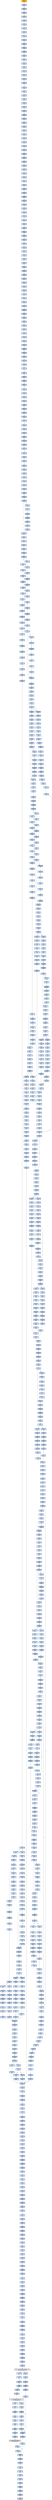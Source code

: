 strict digraph G {
	graph [bgcolor=transparent,
		name=G
	];
	node [color=lightsteelblue,
		fillcolor=lightsteelblue,
		shape=rectangle,
		style=filled
	];
	"0x004121fb"	[color=lightgrey,
		fillcolor=orange,
		label="0x004121fb
pusha"];
	"0x004121fc"	[label="0x004121fc
call"];
	"0x004121fb" -> "0x004121fc"	[color="#000000"];
	"0x00412201"	[label="0x00412201
popl"];
	"0x004121fc" -> "0x00412201"	[color="#000000"];
	"0x00412202"	[label="0x00412202
addl"];
	"0x00412201" -> "0x00412202"	[color="#000000"];
	"0x00412207"	[label="0x00412207
movl"];
	"0x00412202" -> "0x00412207"	[color="#000000"];
	"0x00412209"	[label="0x00412209
addl"];
	"0x00412207" -> "0x00412209"	[color="#000000"];
	"0x0041220b"	[label="0x0041220b
subl"];
	"0x00412209" -> "0x0041220b"	[color="#000000"];
	"0x0041220d"	[label="0x0041220d
movl"];
	"0x0041220b" -> "0x0041220d"	[color="#000000"];
	"0x0041220f"	[label="0x0041220f
lodsw"];
	"0x0041220d" -> "0x0041220f"	[color="#000000"];
	"0x00412211"	[label="0x00412211
shll"];
	"0x0041220f" -> "0x00412211"	[color="#000000"];
	"0x00412214"	[label="0x00412214
movl"];
	"0x00412211" -> "0x00412214"	[color="#000000"];
	"0x00412216"	[label="0x00412216
pushl"];
	"0x00412214" -> "0x00412216"	[color="#000000"];
	"0x00412217"	[label="0x00412217
lodsl"];
	"0x00412216" -> "0x00412217"	[color="#000000"];
	"0x00412218"	[label="0x00412218
subl"];
	"0x00412217" -> "0x00412218"	[color="#000000"];
	"0x0041221a"	[label="0x0041221a
addl"];
	"0x00412218" -> "0x0041221a"	[color="#000000"];
	"0x0041221c"	[label="0x0041221c
movl"];
	"0x0041221a" -> "0x0041221c"	[color="#000000"];
	"0x0041221e"	[label="0x0041221e
pushl"];
	"0x0041221c" -> "0x0041221e"	[color="#000000"];
	"0x0041221f"	[label="0x0041221f
pushl"];
	"0x0041221e" -> "0x0041221f"	[color="#000000"];
	"0x00412220"	[label="0x00412220
decl"];
	"0x0041221f" -> "0x00412220"	[color="#000000"];
	"0x00412221"	[label="0x00412221
movb"];
	"0x00412220" -> "0x00412221"	[color="#000000"];
	"0x00412225"	[label="0x00412225
movb"];
	"0x00412221" -> "0x00412225"	[color="#000000"];
	"0x00412228"	[label="0x00412228
jne"];
	"0x00412225" -> "0x00412228"	[color="#000000"];
	"0x0041222a"	[label="0x0041222a
subl"];
	"0x00412228" -> "0x0041222a"	[color="#000000",
		label=F];
	"0x0041222c"	[label="0x0041222c
lodsb"];
	"0x0041222a" -> "0x0041222c"	[color="#000000"];
	"0x0041222d"	[label="0x0041222d
movl"];
	"0x0041222c" -> "0x0041222d"	[color="#000000"];
	"0x0041222f"	[label="0x0041222f
andb"];
	"0x0041222d" -> "0x0041222f"	[color="#000000"];
	"0x00412232"	[label="0x00412232
andb"];
	"0x0041222f" -> "0x00412232"	[color="#000000"];
	"0x00412234"	[label="0x00412234
shll"];
	"0x00412232" -> "0x00412234"	[color="#000000"];
	"0x00412237"	[label="0x00412237
movb"];
	"0x00412234" -> "0x00412237"	[color="#000000"];
	"0x00412239"	[label="0x00412239
lodsb"];
	"0x00412237" -> "0x00412239"	[color="#000000"];
	"0x0041223a"	[label="0x0041223a
orl"];
	"0x00412239" -> "0x0041223a"	[color="#000000"];
	"0x0041223c"	[label="0x0041223c
pushl"];
	"0x0041223a" -> "0x0041223c"	[color="#000000"];
	"0x0041223d"	[label="0x0041223d
addb"];
	"0x0041223c" -> "0x0041223d"	[color="#000000"];
	"0x0041223f"	[label="0x0041223f
movl"];
	"0x0041223d" -> "0x0041223f"	[color="#000000"];
	"0x00412244"	[label="0x00412244
shll"];
	"0x0041223f" -> "0x00412244"	[color="#000000"];
	"0x00412246"	[label="0x00412246
popl"];
	"0x00412244" -> "0x00412246"	[color="#000000"];
	"0x00412247"	[label="0x00412247
popl"];
	"0x00412246" -> "0x00412247"	[color="#000000"];
	"0x00412248"	[label="0x00412248
movl"];
	"0x00412247" -> "0x00412248"	[color="#000000"];
	"0x0041224a"	[label="0x0041224a
leal"];
	"0x00412248" -> "0x0041224a"	[color="#000000"];
	"0x00412251"	[label="0x00412251
pushl"];
	"0x0041224a" -> "0x00412251"	[color="#000000"];
	"0x00412252"	[label="0x00412252
subl"];
	"0x00412251" -> "0x00412252"	[color="#000000"];
	"0x00412254"	[label="0x00412254
pushl"];
	"0x00412252" -> "0x00412254"	[color="#000000"];
	"0x00412255"	[label="0x00412255
pushl"];
	"0x00412254" -> "0x00412255"	[color="#000000"];
	"0x00412256"	[label="0x00412256
movl"];
	"0x00412255" -> "0x00412256"	[color="#000000"];
	"0x00412258"	[label="0x00412258
pushl"];
	"0x00412256" -> "0x00412258"	[color="#000000"];
	"0x00412259"	[label="0x00412259
movw"];
	"0x00412258" -> "0x00412259"	[color="#000000"];
	"0x0041225c"	[label="0x0041225c
shll"];
	"0x00412259" -> "0x0041225c"	[color="#000000"];
	"0x0041225f"	[label="0x0041225f
pushl"];
	"0x0041225c" -> "0x0041225f"	[color="#000000"];
	"0x00412260"	[label="0x00412260
pushl"];
	"0x0041225f" -> "0x00412260"	[color="#000000"];
	"0x00412261"	[label="0x00412261
addl"];
	"0x00412260" -> "0x00412261"	[color="#000000"];
	"0x00412264"	[label="0x00412264
pushl"];
	"0x00412261" -> "0x00412264"	[color="#000000"];
	"0x00412265"	[label="0x00412265
pushl"];
	"0x00412264" -> "0x00412265"	[color="#000000"];
	"0x00412266"	[label="0x00412266
addl"];
	"0x00412265" -> "0x00412266"	[color="#000000"];
	"0x00412269"	[label="0x00412269
pushl"];
	"0x00412266" -> "0x00412269"	[color="#000000"];
	"0x0041226a"	[label="0x0041226a
pushl"];
	"0x00412269" -> "0x0041226a"	[color="#000000"];
	"0x0041226b"	[label="0x0041226b
call"];
	"0x0041226a" -> "0x0041226b"	[color="#000000"];
	"0x004122ce"	[label="0x004122ce
pushl"];
	"0x0041226b" -> "0x004122ce"	[color="#000000"];
	"0x004122cf"	[label="0x004122cf
pushl"];
	"0x004122ce" -> "0x004122cf"	[color="#000000"];
	"0x004122d0"	[label="0x004122d0
pushl"];
	"0x004122cf" -> "0x004122d0"	[color="#000000"];
	"0x004122d1"	[label="0x004122d1
pushl"];
	"0x004122d0" -> "0x004122d1"	[color="#000000"];
	"0x004122d2"	[label="0x004122d2
subl"];
	"0x004122d1" -> "0x004122d2"	[color="#000000"];
	"0x004122d5"	[label="0x004122d5
movl"];
	"0x004122d2" -> "0x004122d5"	[color="#000000"];
	"0x004122dc"	[label="0x004122dc
movl"];
	"0x004122d5" -> "0x004122dc"	[color="#000000"];
	"0x004122e4"	[label="0x004122e4
movb"];
	"0x004122dc" -> "0x004122e4"	[color="#000000"];
	"0x004122e9"	[label="0x004122e9
movl"];
	"0x004122e4" -> "0x004122e9"	[color="#000000"];
	"0x004122f0"	[label="0x004122f0
leal"];
	"0x004122e9" -> "0x004122f0"	[color="#000000"];
	"0x004122f3"	[label="0x004122f3
movl"];
	"0x004122f0" -> "0x004122f3"	[color="#000000"];
	"0x004122f7"	[label="0x004122f7
movl"];
	"0x004122f3" -> "0x004122f7"	[color="#000000"];
	"0x004122fc"	[label="0x004122fc
movzbl"];
	"0x004122f7" -> "0x004122fc"	[color="#000000"];
	"0x00412300"	[label="0x00412300
movl"];
	"0x004122fc" -> "0x00412300"	[color="#000000"];
	"0x00412302"	[label="0x00412302
shll"];
	"0x00412300" -> "0x00412302"	[color="#000000"];
	"0x00412304"	[label="0x00412304
movl"];
	"0x00412302" -> "0x00412304"	[color="#000000"];
	"0x00412306"	[label="0x00412306
decl"];
	"0x00412304" -> "0x00412306"	[color="#000000"];
	"0x00412307"	[label="0x00412307
movl"];
	"0x00412306" -> "0x00412307"	[color="#000000"];
	"0x0041230b"	[label="0x0041230b
movzbl"];
	"0x00412307" -> "0x0041230b"	[color="#000000"];
	"0x0041230f"	[label="0x0041230f
shll"];
	"0x0041230b" -> "0x0041230f"	[color="#000000"];
	"0x00412311"	[label="0x00412311
decl"];
	"0x0041230f" -> "0x00412311"	[color="#000000"];
	"0x00412312"	[label="0x00412312
movl"];
	"0x00412311" -> "0x00412312"	[color="#000000"];
	"0x00412316"	[label="0x00412316
movl"];
	"0x00412312" -> "0x00412316"	[color="#000000"];
	"0x0041231d"	[label="0x0041231d
movzbl"];
	"0x00412316" -> "0x0041231d"	[color="#000000"];
	"0x00412320"	[label="0x00412320
movl"];
	"0x0041231d" -> "0x00412320"	[color="#000000"];
	"0x00412327"	[label="0x00412327
movl"];
	"0x00412320" -> "0x00412327"	[color="#000000"];
	"0x0041232f"	[label="0x0041232f
movl"];
	"0x00412327" -> "0x0041232f"	[color="#000000"];
	"0x00412335"	[label="0x00412335
movl"];
	"0x0041232f" -> "0x00412335"	[color="#000000"];
	"0x0041233a"	[label="0x0041233a
movl"];
	"0x00412335" -> "0x0041233a"	[color="#000000"];
	"0x0041233e"	[label="0x0041233e
movl"];
	"0x0041233a" -> "0x0041233e"	[color="#000000"];
	"0x00412346"	[label="0x00412346
movl"];
	"0x0041233e" -> "0x00412346"	[color="#000000"];
	"0x0041234e"	[label="0x0041234e
movl"];
	"0x00412346" -> "0x0041234e"	[color="#000000"];
	"0x00412356"	[label="0x00412356
movl"];
	"0x0041234e" -> "0x00412356"	[color="#000000"];
	"0x0041235e"	[label="0x0041235e
movzbl"];
	"0x00412356" -> "0x0041235e"	[color="#000000"];
	"0x00412362"	[label="0x00412362
addl"];
	"0x0041235e" -> "0x00412362"	[color="#000000"];
	"0x00412364"	[label="0x00412364
shll"];
	"0x00412362" -> "0x00412364"	[color="#000000"];
	"0x00412366"	[label="0x00412366
leal"];
	"0x00412364" -> "0x00412366"	[color="#000000"];
	"0x0041236c"	[label="0x0041236c
cmpl"];
	"0x00412366" -> "0x0041236c"	[color="#000000"];
	"0x00412370"	[label="0x00412370
jae"];
	"0x0041236c" -> "0x00412370"	[color="#000000"];
	"0x00412372"	[label="0x00412372
movl"];
	"0x00412370" -> "0x00412372"	[color="#000000",
		label=F];
	"0x00412376"	[label="0x00412376
movw"];
	"0x00412372" -> "0x00412376"	[color="#000000"];
	"0x0041237b"	[label="0x0041237b
addl"];
	"0x00412376" -> "0x0041237b"	[color="#000000"];
	"0x0041237e"	[label="0x0041237e
loop"];
	"0x0041237b" -> "0x0041237e"	[color="#000000"];
	"0x00412380"	[label="0x00412380
movl"];
	"0x0041237e" -> "0x00412380"	[color="#000000",
		label=F];
	"0x00412387"	[label="0x00412387
xorl"];
	"0x00412380" -> "0x00412387"	[color="#000000"];
	"0x00412389"	[label="0x00412389
movl"];
	"0x00412387" -> "0x00412389"	[color="#000000"];
	"0x00412391"	[label="0x00412391
movl"];
	"0x00412389" -> "0x00412391"	[color="#000000"];
	"0x00412393"	[label="0x00412393
addl"];
	"0x00412391" -> "0x00412393"	[color="#000000"];
	"0x0041239a"	[label="0x0041239a
movl"];
	"0x00412393" -> "0x0041239a"	[color="#000000"];
	"0x0041239e"	[label="0x0041239e
xorl"];
	"0x0041239a" -> "0x0041239e"	[color="#000000"];
	"0x004123a0"	[label="0x004123a0
cmpl"];
	"0x0041239e" -> "0x004123a0"	[color="#000000"];
	"0x004123a4"	[label="0x004123a4
je"];
	"0x004123a0" -> "0x004123a4"	[color="#000000"];
	"0x004123aa"	[label="0x004123aa
movzbl"];
	"0x004123a4" -> "0x004123aa"	[color="#000000",
		label=F];
	"0x004123ad"	[label="0x004123ad
shll"];
	"0x004123aa" -> "0x004123ad"	[color="#000000"];
	"0x004123b0"	[label="0x004123b0
incl"];
	"0x004123ad" -> "0x004123b0"	[color="#000000"];
	"0x004123b1"	[label="0x004123b1
incl"];
	"0x004123b0" -> "0x004123b1"	[color="#000000"];
	"0x004123b2"	[label="0x004123b2
orl"];
	"0x004123b1" -> "0x004123b2"	[color="#000000"];
	"0x004123b4"	[label="0x004123b4
cmpl"];
	"0x004123b2" -> "0x004123b4"	[color="#000000"];
	"0x004123b7"	[label="0x004123b7
jle"];
	"0x004123b4" -> "0x004123b7"	[color="#000000"];
	"0x004123b9"	[label="0x004123b9
movl"];
	"0x004123b7" -> "0x004123b9"	[color="#000000",
		label=F];
	"0x004123c0"	[label="0x004123c0
cmpl"];
	"0x004123b9" -> "0x004123c0"	[color="#000000"];
	"0x004123c4"	[label="0x004123c4
jae"];
	"0x004123c0" -> "0x004123c4"	[color="#000000"];
	"0x004123ca"	[label="0x004123ca
movl"];
	"0x004123c4" -> "0x004123ca"	[color="#000000",
		label=F];
	"0x004123ce"	[label="0x004123ce
andl"];
	"0x004123ca" -> "0x004123ce"	[color="#000000"];
	"0x004123d2"	[label="0x004123d2
movl"];
	"0x004123ce" -> "0x004123d2"	[color="#000000"];
	"0x004123d6"	[label="0x004123d6
movl"];
	"0x004123d2" -> "0x004123d6"	[color="#000000"];
	"0x004123da"	[label="0x004123da
shll"];
	"0x004123d6" -> "0x004123da"	[color="#000000"];
	"0x004123dd"	[label="0x004123dd
movl"];
	"0x004123da" -> "0x004123dd"	[color="#000000"];
	"0x004123e1"	[label="0x004123e1
addl"];
	"0x004123dd" -> "0x004123e1"	[color="#000000"];
	"0x004123e3"	[label="0x004123e3
cmpl"];
	"0x004123e1" -> "0x004123e3"	[color="#000000"];
	"0x004123eb"	[label="0x004123eb
leal"];
	"0x004123e3" -> "0x004123eb"	[color="#000000"];
	"0x004123ee"	[label="0x004123ee
ja"];
	"0x004123eb" -> "0x004123ee"	[color="#000000"];
	"0x00412408"	[label="0x00412408
movl"];
	"0x004123ee" -> "0x00412408"	[color="#000000",
		label=T];
	"0x004123f0"	[label="0x004123f0
cmpl"];
	"0x004123ee" -> "0x004123f0"	[color="#000000",
		label=F];
	"0x0041240c"	[label="0x0041240c
movw"];
	"0x00412408" -> "0x0041240c"	[color="#000000"];
	"0x00412410"	[label="0x00412410
shrl"];
	"0x0041240c" -> "0x00412410"	[color="#000000"];
	"0x00412413"	[label="0x00412413
movzwl"];
	"0x00412410" -> "0x00412413"	[color="#000000"];
	"0x00412416"	[label="0x00412416
imull"];
	"0x00412413" -> "0x00412416"	[color="#000000"];
	"0x00412419"	[label="0x00412419
cmpl"];
	"0x00412416" -> "0x00412419"	[color="#000000"];
	"0x0041241b"	[label="0x0041241b
jae"];
	"0x00412419" -> "0x0041241b"	[color="#000000"];
	"0x00412421"	[label="0x00412421
movl"];
	"0x0041241b" -> "0x00412421"	[color="#000000",
		label=F];
	"0x004125fe"	[label="0x004125fe
movl"];
	"0x0041241b" -> "0x004125fe"	[color="#000000",
		label=T];
	"0x00412425"	[label="0x00412425
movl"];
	"0x00412421" -> "0x00412425"	[color="#000000"];
	"0x0041242a"	[label="0x0041242a
subl"];
	"0x00412425" -> "0x0041242a"	[color="#000000"];
	"0x0041242c"	[label="0x0041242c
movb"];
	"0x0041242a" -> "0x0041242c"	[color="#000000"];
	"0x00412430"	[label="0x00412430
sarl"];
	"0x0041242c" -> "0x00412430"	[color="#000000"];
	"0x00412433"	[label="0x00412433
movl"];
	"0x00412430" -> "0x00412433"	[color="#000000"];
	"0x00412438"	[label="0x00412438
leal"];
	"0x00412433" -> "0x00412438"	[color="#000000"];
	"0x0041243b"	[label="0x0041243b
movzbl"];
	"0x00412438" -> "0x0041243b"	[color="#000000"];
	"0x00412440"	[label="0x00412440
movw"];
	"0x0041243b" -> "0x00412440"	[color="#000000"];
	"0x00412444"	[label="0x00412444
movl"];
	"0x00412440" -> "0x00412444"	[color="#000000"];
	"0x00412448"	[label="0x00412448
andl"];
	"0x00412444" -> "0x00412448"	[color="#000000"];
	"0x0041244c"	[label="0x0041244c
movl"];
	"0x00412448" -> "0x0041244c"	[color="#000000"];
	"0x00412450"	[label="0x00412450
shll"];
	"0x0041244c" -> "0x00412450"	[color="#000000"];
	"0x00412452"	[label="0x00412452
movl"];
	"0x00412450" -> "0x00412452"	[color="#000000"];
	"0x00412457"	[label="0x00412457
subl"];
	"0x00412452" -> "0x00412457"	[color="#000000"];
	"0x0041245b"	[label="0x0041245b
sarl"];
	"0x00412457" -> "0x0041245b"	[color="#000000"];
	"0x0041245d"	[label="0x0041245d
addl"];
	"0x0041245b" -> "0x0041245d"	[color="#000000"];
	"0x0041245f"	[label="0x0041245f
imull"];
	"0x0041245d" -> "0x0041245f"	[color="#000000"];
	"0x00412465"	[label="0x00412465
cmpl"];
	"0x0041245f" -> "0x00412465"	[color="#000000"];
	"0x0041246a"	[label="0x0041246a
leal"];
	"0x00412465" -> "0x0041246a"	[color="#000000"];
	"0x00412471"	[label="0x00412471
movl"];
	"0x0041246a" -> "0x00412471"	[color="#000000"];
	"0x00412475"	[label="0x00412475
jle"];
	"0x00412471" -> "0x00412475"	[color="#000000"];
	"0x00412545"	[label="0x00412545
leal"];
	"0x00412475" -> "0x00412545"	[color="#000000",
		label=T];
	"0x0041247b"	[label="0x0041247b
movl"];
	"0x00412475" -> "0x0041247b"	[color="#000000",
		label=F];
	"0x00412548"	[label="0x00412548
movl"];
	"0x00412545" -> "0x00412548"	[color="#000000"];
	"0x0041254c"	[label="0x0041254c
addl"];
	"0x00412548" -> "0x0041254c"	[color="#000000"];
	"0x0041254e"	[label="0x0041254e
cmpl"];
	"0x0041254c" -> "0x0041254e"	[color="#000000"];
	"0x00412556"	[label="0x00412556
ja"];
	"0x0041254e" -> "0x00412556"	[color="#000000"];
	"0x00412570"	[label="0x00412570
movl"];
	"0x00412556" -> "0x00412570"	[color="#000000",
		label=T];
	"0x00412558"	[label="0x00412558
cmpl"];
	"0x00412556" -> "0x00412558"	[color="#000000",
		label=F];
	"0x00412574"	[label="0x00412574
movw"];
	"0x00412570" -> "0x00412574"	[color="#000000"];
	"0x00412578"	[label="0x00412578
shrl"];
	"0x00412574" -> "0x00412578"	[color="#000000"];
	"0x0041257b"	[label="0x0041257b
movzwl"];
	"0x00412578" -> "0x0041257b"	[color="#000000"];
	"0x0041257e"	[label="0x0041257e
imull"];
	"0x0041257b" -> "0x0041257e"	[color="#000000"];
	"0x00412581"	[label="0x00412581
cmpl"];
	"0x0041257e" -> "0x00412581"	[color="#000000"];
	"0x00412583"	[label="0x00412583
jae"];
	"0x00412581" -> "0x00412583"	[color="#000000"];
	"0x00412585"	[label="0x00412585
movl"];
	"0x00412583" -> "0x00412585"	[color="#000000",
		label=F];
	"0x0041259e"	[label="0x0041259e
subl"];
	"0x00412583" -> "0x0041259e"	[color="#000000",
		label=T];
	"0x00412589"	[label="0x00412589
movl"];
	"0x00412585" -> "0x00412589"	[color="#000000"];
	"0x0041258e"	[label="0x0041258e
subl"];
	"0x00412589" -> "0x0041258e"	[color="#000000"];
	"0x00412590"	[label="0x00412590
movl"];
	"0x0041258e" -> "0x00412590"	[color="#000000"];
	"0x00412592"	[label="0x00412592
sarl"];
	"0x00412590" -> "0x00412592"	[color="#000000"];
	"0x00412595"	[label="0x00412595
leal"];
	"0x00412592" -> "0x00412595"	[color="#000000"];
	"0x00412598"	[label="0x00412598
movw"];
	"0x00412595" -> "0x00412598"	[color="#000000"];
	"0x0041259c"	[label="0x0041259c
jmp"];
	"0x00412598" -> "0x0041259c"	[color="#000000"];
	"0x0041253d"	[label="0x0041253d
cmpl"];
	"0x0041259c" -> "0x0041253d"	[color="#000000"];
	"0x00412543"	[label="0x00412543
jg"];
	"0x0041253d" -> "0x00412543"	[color="#000000"];
	"0x004125b6"	[label="0x004125b6
movl"];
	"0x00412543" -> "0x004125b6"	[color="#000000",
		label=T];
	"0x004125a2"	[label="0x004125a2
subl"];
	"0x0041259e" -> "0x004125a2"	[color="#000000"];
	"0x004125a4"	[label="0x004125a4
movl"];
	"0x004125a2" -> "0x004125a4"	[color="#000000"];
	"0x004125a6"	[label="0x004125a6
leal"];
	"0x004125a4" -> "0x004125a6"	[color="#000000"];
	"0x004125a9"	[label="0x004125a9
shrw"];
	"0x004125a6" -> "0x004125a9"	[color="#000000"];
	"0x004125ad"	[label="0x004125ad
subw"];
	"0x004125a9" -> "0x004125ad"	[color="#000000"];
	"0x004125b0"	[label="0x004125b0
movw"];
	"0x004125ad" -> "0x004125b0"	[color="#000000"];
	"0x004125b4"	[label="0x004125b4
jmp"];
	"0x004125b0" -> "0x004125b4"	[color="#000000"];
	"0x004125b4" -> "0x0041253d"	[color="#000000"];
	"0x004125ba"	[label="0x004125ba
movl"];
	"0x004125b6" -> "0x004125ba"	[color="#000000"];
	"0x004125bc"	[label="0x004125bc
movl"];
	"0x004125ba" -> "0x004125bc"	[color="#000000"];
	"0x004125c3"	[label="0x004125c3
movb"];
	"0x004125bc" -> "0x004125c3"	[color="#000000"];
	"0x004125c7"	[label="0x004125c7
movb"];
	"0x004125c3" -> "0x004125c7"	[color="#000000"];
	"0x004125ca"	[label="0x004125ca
incl"];
	"0x004125c7" -> "0x004125ca"	[color="#000000"];
	"0x004125cb"	[label="0x004125cb
cmpl"];
	"0x004125ca" -> "0x004125cb"	[color="#000000"];
	"0x004125d0"	[label="0x004125d0
movl"];
	"0x004125cb" -> "0x004125d0"	[color="#000000"];
	"0x004125d4"	[label="0x004125d4
jg"];
	"0x004125d0" -> "0x004125d4"	[color="#000000"];
	"0x004125d6"	[label="0x004125d6
movl"];
	"0x004125d4" -> "0x004125d6"	[color="#000000",
		label=F];
	"0x004125e3"	[label="0x004125e3
cmpl"];
	"0x004125d4" -> "0x004125e3"	[color="#000000",
		label=T];
	"0x004125de"	[label="0x004125de
jmp"];
	"0x004125d6" -> "0x004125de"	[color="#000000"];
	"0x00412cff"	[label="0x00412cff
movl"];
	"0x004125de" -> "0x00412cff"	[color="#000000"];
	"0x00412d06"	[label="0x00412d06
cmpl"];
	"0x00412cff" -> "0x00412d06"	[color="#000000"];
	"0x00412d0a"	[label="0x00412d0a
jb"];
	"0x00412d06" -> "0x00412d0a"	[color="#000000"];
	"0x00412d10"	[label="0x00412d10
cmpl"];
	"0x00412d0a" -> "0x00412d10"	[color="#000000",
		label=F];
	"0x004123f4"	[label="0x004123f4
je"];
	"0x004123f0" -> "0x004123f4"	[color="#000000"];
	"0x004123fa"	[label="0x004123fa
shll"];
	"0x004123f4" -> "0x004123fa"	[color="#000000",
		label=F];
	"0x004123ff"	[label="0x004123ff
movzbl"];
	"0x004123fa" -> "0x004123ff"	[color="#000000"];
	"0x00412402"	[label="0x00412402
shll"];
	"0x004123ff" -> "0x00412402"	[color="#000000"];
	"0x00412405"	[label="0x00412405
incl"];
	"0x00412402" -> "0x00412405"	[color="#000000"];
	"0x00412406"	[label="0x00412406
orl"];
	"0x00412405" -> "0x00412406"	[color="#000000"];
	"0x00412406" -> "0x00412408"	[color="#000000"];
	"0x0041255c"	[label="0x0041255c
je"];
	"0x00412558" -> "0x0041255c"	[color="#000000"];
	"0x00412562"	[label="0x00412562
shll"];
	"0x0041255c" -> "0x00412562"	[color="#000000",
		label=F];
	"0x00412567"	[label="0x00412567
movzbl"];
	"0x00412562" -> "0x00412567"	[color="#000000"];
	"0x0041256a"	[label="0x0041256a
shll"];
	"0x00412567" -> "0x0041256a"	[color="#000000"];
	"0x0041256d"	[label="0x0041256d
incl"];
	"0x0041256a" -> "0x0041256d"	[color="#000000"];
	"0x0041256e"	[label="0x0041256e
orl"];
	"0x0041256d" -> "0x0041256e"	[color="#000000"];
	"0x0041256e" -> "0x00412570"	[color="#000000"];
	"0x00412602"	[label="0x00412602
subl"];
	"0x004125fe" -> "0x00412602"	[color="#000000"];
	"0x00412604"	[label="0x00412604
movl"];
	"0x00412602" -> "0x00412604"	[color="#000000"];
	"0x00412608"	[label="0x00412608
subl"];
	"0x00412604" -> "0x00412608"	[color="#000000"];
	"0x0041260a"	[label="0x0041260a
movl"];
	"0x00412608" -> "0x0041260a"	[color="#000000"];
	"0x0041260c"	[label="0x0041260c
shrw"];
	"0x0041260a" -> "0x0041260c"	[color="#000000"];
	"0x00412610"	[label="0x00412610
subw"];
	"0x0041260c" -> "0x00412610"	[color="#000000"];
	"0x00412613"	[label="0x00412613
cmpl"];
	"0x00412610" -> "0x00412613"	[color="#000000"];
	"0x00412619"	[label="0x00412619
movw"];
	"0x00412613" -> "0x00412619"	[color="#000000"];
	"0x0041261d"	[label="0x0041261d
movl"];
	"0x00412619" -> "0x0041261d"	[color="#000000"];
	"0x00412621"	[label="0x00412621
leal"];
	"0x0041261d" -> "0x00412621"	[color="#000000"];
	"0x00412625"	[label="0x00412625
movl"];
	"0x00412621" -> "0x00412625"	[color="#000000"];
	"0x00412629"	[label="0x00412629
ja"];
	"0x00412625" -> "0x00412629"	[color="#000000"];
	"0x00412641"	[label="0x00412641
movl"];
	"0x00412629" -> "0x00412641"	[color="#000000",
		label=T];
	"0x0041262b"	[label="0x0041262b
cmpl"];
	"0x00412629" -> "0x0041262b"	[color="#000000",
		label=F];
	"0x00412645"	[label="0x00412645
movl"];
	"0x00412641" -> "0x00412645"	[color="#000000"];
	"0x00412647"	[label="0x00412647
shrl"];
	"0x00412645" -> "0x00412647"	[color="#000000"];
	"0x0041264a"	[label="0x0041264a
movw"];
	"0x00412647" -> "0x0041264a"	[color="#000000"];
	"0x00412651"	[label="0x00412651
movzwl"];
	"0x0041264a" -> "0x00412651"	[color="#000000"];
	"0x00412654"	[label="0x00412654
imull"];
	"0x00412651" -> "0x00412654"	[color="#000000"];
	"0x00412657"	[label="0x00412657
cmpl"];
	"0x00412654" -> "0x00412657"	[color="#000000"];
	"0x00412659"	[label="0x00412659
jae"];
	"0x00412657" -> "0x00412659"	[color="#000000"];
	"0x004126ad"	[label="0x004126ad
movl"];
	"0x00412659" -> "0x004126ad"	[color="#000000",
		label=T];
	"0x0041265b"	[label="0x0041265b
movl"];
	"0x00412659" -> "0x0041265b"	[color="#000000",
		label=F];
	"0x004126af"	[label="0x004126af
subl"];
	"0x004126ad" -> "0x004126af"	[color="#000000"];
	"0x004126b1"	[label="0x004126b1
subl"];
	"0x004126af" -> "0x004126b1"	[color="#000000"];
	"0x004126b3"	[label="0x004126b3
movl"];
	"0x004126b1" -> "0x004126b3"	[color="#000000"];
	"0x004126b5"	[label="0x004126b5
shrw"];
	"0x004126b3" -> "0x004126b5"	[color="#000000"];
	"0x004126b9"	[label="0x004126b9
movl"];
	"0x004126b5" -> "0x004126b9"	[color="#000000"];
	"0x004126bd"	[label="0x004126bd
subw"];
	"0x004126b9" -> "0x004126bd"	[color="#000000"];
	"0x004126c0"	[label="0x004126c0
cmpl"];
	"0x004126bd" -> "0x004126c0"	[color="#000000"];
	"0x004126c6"	[label="0x004126c6
movw"];
	"0x004126c0" -> "0x004126c6"	[color="#000000"];
	"0x004126cd"	[label="0x004126cd
ja"];
	"0x004126c6" -> "0x004126cd"	[color="#000000"];
	"0x004126e5"	[label="0x004126e5
movl"];
	"0x004126cd" -> "0x004126e5"	[color="#000000",
		label=T];
	"0x004126cf"	[label="0x004126cf
cmpl"];
	"0x004126cd" -> "0x004126cf"	[color="#000000",
		label=F];
	"0x004126e9"	[label="0x004126e9
movl"];
	"0x004126e5" -> "0x004126e9"	[color="#000000"];
	"0x004126eb"	[label="0x004126eb
shrl"];
	"0x004126e9" -> "0x004126eb"	[color="#000000"];
	"0x004126ee"	[label="0x004126ee
movw"];
	"0x004126eb" -> "0x004126ee"	[color="#000000"];
	"0x004126f5"	[label="0x004126f5
movzwl"];
	"0x004126ee" -> "0x004126f5"	[color="#000000"];
	"0x004126f8"	[label="0x004126f8
imull"];
	"0x004126f5" -> "0x004126f8"	[color="#000000"];
	"0x004126fb"	[label="0x004126fb
cmpl"];
	"0x004126f8" -> "0x004126fb"	[color="#000000"];
	"0x004126fd"	[label="0x004126fd
jae"];
	"0x004126fb" -> "0x004126fd"	[color="#000000"];
	"0x00412703"	[label="0x00412703
movl"];
	"0x004126fd" -> "0x00412703"	[color="#000000",
		label=F];
	"0x004127e6"	[label="0x004127e6
movl"];
	"0x004126fd" -> "0x004127e6"	[color="#000000",
		label=T];
	"0x00412708"	[label="0x00412708
movl"];
	"0x00412703" -> "0x00412708"	[color="#000000"];
	"0x0041270a"	[label="0x0041270a
subl"];
	"0x00412708" -> "0x0041270a"	[color="#000000"];
	"0x0041270c"	[label="0x0041270c
movl"];
	"0x0041270a" -> "0x0041270c"	[color="#000000"];
	"0x00412714"	[label="0x00412714
movl"];
	"0x0041270c" -> "0x00412714"	[color="#000000"];
	"0x00412716"	[label="0x00412716
sarl"];
	"0x00412714" -> "0x00412716"	[color="#000000"];
	"0x00412719"	[label="0x00412719
leal"];
	"0x00412716" -> "0x00412719"	[color="#000000"];
	"0x0041271c"	[label="0x0041271c
movl"];
	"0x00412719" -> "0x0041271c"	[color="#000000"];
	"0x00412720"	[label="0x00412720
movw"];
	"0x0041271c" -> "0x00412720"	[color="#000000"];
	"0x00412727"	[label="0x00412727
movl"];
	"0x00412720" -> "0x00412727"	[color="#000000"];
	"0x0041272b"	[label="0x0041272b
movl"];
	"0x00412727" -> "0x0041272b"	[color="#000000"];
	"0x0041272f"	[label="0x0041272f
shll"];
	"0x0041272b" -> "0x0041272f"	[color="#000000"];
	"0x00412732"	[label="0x00412732
addl"];
	"0x0041272f" -> "0x00412732"	[color="#000000"];
	"0x00412736"	[label="0x00412736
cmpl"];
	"0x00412732" -> "0x00412736"	[color="#000000"];
	"0x0041273c"	[label="0x0041273c
leal"];
	"0x00412736" -> "0x0041273c"	[color="#000000"];
	"0x0041273f"	[label="0x0041273f
ja"];
	"0x0041273c" -> "0x0041273f"	[color="#000000"];
	"0x00412757"	[label="0x00412757
movw"];
	"0x0041273f" -> "0x00412757"	[color="#000000",
		label=T];
	"0x00412741"	[label="0x00412741
cmpl"];
	"0x0041273f" -> "0x00412741"	[color="#000000",
		label=F];
	"0x0041275e"	[label="0x0041275e
movl"];
	"0x00412757" -> "0x0041275e"	[color="#000000"];
	"0x00412760"	[label="0x00412760
shrl"];
	"0x0041275e" -> "0x00412760"	[color="#000000"];
	"0x00412763"	[label="0x00412763
movzwl"];
	"0x00412760" -> "0x00412763"	[color="#000000"];
	"0x00412766"	[label="0x00412766
imull"];
	"0x00412763" -> "0x00412766"	[color="#000000"];
	"0x00412769"	[label="0x00412769
cmpl"];
	"0x00412766" -> "0x00412769"	[color="#000000"];
	"0x0041276b"	[label="0x0041276b
jae"];
	"0x00412769" -> "0x0041276b"	[color="#000000"];
	"0x0041276d"	[label="0x0041276d
subl"];
	"0x0041276b" -> "0x0041276d"	[color="#000000",
		label=F];
	"0x004127cd"	[label="0x004127cd
subl"];
	"0x0041276b" -> "0x004127cd"	[color="#000000",
		label=T];
	"0x00412771"	[label="0x00412771
sarl"];
	"0x0041276d" -> "0x00412771"	[color="#000000"];
	"0x00412776"	[label="0x00412776
movl"];
	"0x00412771" -> "0x00412776"	[color="#000000"];
	"0x0041277a"	[label="0x0041277a
movl"];
	"0x00412776" -> "0x0041277a"	[color="#000000"];
	"0x0041277e"	[label="0x0041277e
cmpl"];
	"0x0041277a" -> "0x0041277e"	[color="#000000"];
	"0x00412783"	[label="0x00412783
leal"];
	"0x0041277e" -> "0x00412783"	[color="#000000"];
	"0x00412786"	[label="0x00412786
movw"];
	"0x00412783" -> "0x00412786"	[color="#000000"];
	"0x0041278d"	[label="0x0041278d
je"];
	"0x00412786" -> "0x0041278d"	[color="#000000"];
	"0x00412793"	[label="0x00412793
xorl"];
	"0x0041278d" -> "0x00412793"	[color="#000000",
		label=F];
	"0x00412795"	[label="0x00412795
cmpl"];
	"0x00412793" -> "0x00412795"	[color="#000000"];
	"0x0041279a"	[label="0x0041279a
movl"];
	"0x00412795" -> "0x0041279a"	[color="#000000"];
	"0x004127a1"	[label="0x004127a1
movl"];
	"0x0041279a" -> "0x004127a1"	[color="#000000"];
	"0x004127a5"	[label="0x004127a5
setg"];
	"0x004127a1" -> "0x004127a5"	[color="#000000"];
	"0x004127a8"	[label="0x004127a8
leal"];
	"0x004127a5" -> "0x004127a8"	[color="#000000"];
	"0x004127ac"	[label="0x004127ac
movl"];
	"0x004127a8" -> "0x004127ac"	[color="#000000"];
	"0x004127b0"	[label="0x004127b0
movl"];
	"0x004127ac" -> "0x004127b0"	[color="#000000"];
	"0x004127b4"	[label="0x004127b4
subl"];
	"0x004127b0" -> "0x004127b4"	[color="#000000"];
	"0x004127b8"	[label="0x004127b8
movb"];
	"0x004127b4" -> "0x004127b8"	[color="#000000"];
	"0x004127bb"	[label="0x004127bb
movb"];
	"0x004127b8" -> "0x004127bb"	[color="#000000"];
	"0x004127bf"	[label="0x004127bf
movb"];
	"0x004127bb" -> "0x004127bf"	[color="#000000"];
	"0x004127c3"	[label="0x004127c3
incl"];
	"0x004127bf" -> "0x004127c3"	[color="#000000"];
	"0x004127c4"	[label="0x004127c4
movl"];
	"0x004127c3" -> "0x004127c4"	[color="#000000"];
	"0x004127c8"	[label="0x004127c8
jmp"];
	"0x004127c4" -> "0x004127c8"	[color="#000000"];
	"0x004127c8" -> "0x00412cff"	[color="#000000"];
	"0x0041247f"	[label="0x0041247f
subl"];
	"0x0041247b" -> "0x0041247f"	[color="#000000"];
	"0x00412483"	[label="0x00412483
movl"];
	"0x0041247f" -> "0x00412483"	[color="#000000"];
	"0x0041248a"	[label="0x0041248a
movzbl"];
	"0x00412483" -> "0x0041248a"	[color="#000000"];
	"0x0041248e"	[label="0x0041248e
movl"];
	"0x0041248a" -> "0x0041248e"	[color="#000000"];
	"0x00412492"	[label="0x00412492
shll"];
	"0x0041248e" -> "0x00412492"	[color="#000000"];
	"0x00412496"	[label="0x00412496
movl"];
	"0x00412492" -> "0x00412496"	[color="#000000"];
	"0x0041249a"	[label="0x0041249a
leal"];
	"0x00412496" -> "0x0041249a"	[color="#000000"];
	"0x0041249d"	[label="0x0041249d
movl"];
	"0x0041249a" -> "0x0041249d"	[color="#000000"];
	"0x004124a1"	[label="0x004124a1
andl"];
	"0x0041249d" -> "0x004124a1"	[color="#000000"];
	"0x004124a7"	[label="0x004124a7
cmpl"];
	"0x004124a1" -> "0x004124a7"	[color="#000000"];
	"0x004124af"	[label="0x004124af
leal"];
	"0x004124a7" -> "0x004124af"	[color="#000000"];
	"0x004124b3"	[label="0x004124b3
movl"];
	"0x004124af" -> "0x004124b3"	[color="#000000"];
	"0x004124b7"	[label="0x004124b7
leal"];
	"0x004124b3" -> "0x004124b7"	[color="#000000"];
	"0x004124ba"	[label="0x004124ba
ja"];
	"0x004124b7" -> "0x004124ba"	[color="#000000"];
	"0x004124d4"	[label="0x004124d4
movl"];
	"0x004124ba" -> "0x004124d4"	[color="#000000",
		label=T];
	"0x004124bc"	[label="0x004124bc
cmpl"];
	"0x004124ba" -> "0x004124bc"	[color="#000000",
		label=F];
	"0x004124d8"	[label="0x004124d8
movw"];
	"0x004124d4" -> "0x004124d8"	[color="#000000"];
	"0x004124df"	[label="0x004124df
shrl"];
	"0x004124d8" -> "0x004124df"	[color="#000000"];
	"0x004124e2"	[label="0x004124e2
movzwl"];
	"0x004124df" -> "0x004124e2"	[color="#000000"];
	"0x004124e5"	[label="0x004124e5
imull"];
	"0x004124e2" -> "0x004124e5"	[color="#000000"];
	"0x004124e8"	[label="0x004124e8
cmpl"];
	"0x004124e5" -> "0x004124e8"	[color="#000000"];
	"0x004124ea"	[label="0x004124ea
jae"];
	"0x004124e8" -> "0x004124ea"	[color="#000000"];
	"0x004124ec"	[label="0x004124ec
movl"];
	"0x004124ea" -> "0x004124ec"	[color="#000000",
		label=F];
	"0x0041250f"	[label="0x0041250f
subl"];
	"0x004124ea" -> "0x0041250f"	[color="#000000",
		label=T];
	"0x004124f0"	[label="0x004124f0
movl"];
	"0x004124ec" -> "0x004124f0"	[color="#000000"];
	"0x004124f5"	[label="0x004124f5
subl"];
	"0x004124f0" -> "0x004124f5"	[color="#000000"];
	"0x004124f7"	[label="0x004124f7
movl"];
	"0x004124f5" -> "0x004124f7"	[color="#000000"];
	"0x004124f9"	[label="0x004124f9
sarl"];
	"0x004124f7" -> "0x004124f9"	[color="#000000"];
	"0x004124fc"	[label="0x004124fc
cmpl"];
	"0x004124f9" -> "0x004124fc"	[color="#000000"];
	"0x00412501"	[label="0x00412501
leal"];
	"0x004124fc" -> "0x00412501"	[color="#000000"];
	"0x00412504"	[label="0x00412504
movw"];
	"0x00412501" -> "0x00412504"	[color="#000000"];
	"0x0041250b"	[label="0x0041250b
je"];
	"0x00412504" -> "0x0041250b"	[color="#000000"];
	"0x0041250d"	[label="0x0041250d
jmp"];
	"0x0041250b" -> "0x0041250d"	[color="#000000",
		label=F];
	"0x0041250d" -> "0x0041253d"	[color="#000000"];
	"0x004125e8"	[label="0x004125e8
jg"];
	"0x004125e3" -> "0x004125e8"	[color="#000000"];
	"0x004125ea"	[label="0x004125ea
subl"];
	"0x004125e8" -> "0x004125ea"	[color="#000000",
		label=F];
	"0x004125f4"	[label="0x004125f4
subl"];
	"0x004125e8" -> "0x004125f4"	[color="#000000",
		label=T];
	"0x004125ef"	[label="0x004125ef
jmp"];
	"0x004125ea" -> "0x004125ef"	[color="#000000"];
	"0x004125ef" -> "0x00412cff"	[color="#000000"];
	"0x004126d3"	[label="0x004126d3
je"];
	"0x004126cf" -> "0x004126d3"	[color="#000000"];
	"0x004126d9"	[label="0x004126d9
movzbl"];
	"0x004126d3" -> "0x004126d9"	[color="#000000",
		label=F];
	"0x004126dc"	[label="0x004126dc
shll"];
	"0x004126d9" -> "0x004126dc"	[color="#000000"];
	"0x004126df"	[label="0x004126df
shll"];
	"0x004126dc" -> "0x004126df"	[color="#000000"];
	"0x004126e2"	[label="0x004126e2
incl"];
	"0x004126df" -> "0x004126e2"	[color="#000000"];
	"0x004126e3"	[label="0x004126e3
orl"];
	"0x004126e2" -> "0x004126e3"	[color="#000000"];
	"0x004126e3" -> "0x004126e5"	[color="#000000"];
	"0x00412513"	[label="0x00412513
subl"];
	"0x0041250f" -> "0x00412513"	[color="#000000"];
	"0x00412515"	[label="0x00412515
movl"];
	"0x00412513" -> "0x00412515"	[color="#000000"];
	"0x00412517"	[label="0x00412517
leal"];
	"0x00412515" -> "0x00412517"	[color="#000000"];
	"0x0041251a"	[label="0x0041251a
shrw"];
	"0x00412517" -> "0x0041251a"	[color="#000000"];
	"0x0041251e"	[label="0x0041251e
subw"];
	"0x0041251a" -> "0x0041251e"	[color="#000000"];
	"0x00412521"	[label="0x00412521
cmpl"];
	"0x0041251e" -> "0x00412521"	[color="#000000"];
	"0x00412526"	[label="0x00412526
movw"];
	"0x00412521" -> "0x00412526"	[color="#000000"];
	"0x0041252d"	[label="0x0041252d
je"];
	"0x00412526" -> "0x0041252d"	[color="#000000"];
	"0x0041252d" -> "0x0041253d"	[color="#000000",
		label=T];
	"0x0041265d"	[label="0x0041265d
movl"];
	"0x0041265b" -> "0x0041265d"	[color="#000000"];
	"0x00412662"	[label="0x00412662
subl"];
	"0x0041265d" -> "0x00412662"	[color="#000000"];
	"0x00412664"	[label="0x00412664
movl"];
	"0x00412662" -> "0x00412664"	[color="#000000"];
	"0x00412668"	[label="0x00412668
sarl"];
	"0x00412664" -> "0x00412668"	[color="#000000"];
	"0x0041266b"	[label="0x0041266b
movl"];
	"0x00412668" -> "0x0041266b"	[color="#000000"];
	"0x0041266f"	[label="0x0041266f
leal"];
	"0x0041266b" -> "0x0041266f"	[color="#000000"];
	"0x00412672"	[label="0x00412672
movl"];
	"0x0041266f" -> "0x00412672"	[color="#000000"];
	"0x00412676"	[label="0x00412676
movl"];
	"0x00412672" -> "0x00412676"	[color="#000000"];
	"0x0041267a"	[label="0x0041267a
movl"];
	"0x00412676" -> "0x0041267a"	[color="#000000"];
	"0x0041267e"	[label="0x0041267e
movw"];
	"0x0041267a" -> "0x0041267e"	[color="#000000"];
	"0x00412685"	[label="0x00412685
movl"];
	"0x0041267e" -> "0x00412685"	[color="#000000"];
	"0x00412689"	[label="0x00412689
movl"];
	"0x00412685" -> "0x00412689"	[color="#000000"];
	"0x0041268d"	[label="0x0041268d
movl"];
	"0x00412689" -> "0x0041268d"	[color="#000000"];
	"0x00412691"	[label="0x00412691
xorl"];
	"0x0041268d" -> "0x00412691"	[color="#000000"];
	"0x00412693"	[label="0x00412693
cmpl"];
	"0x00412691" -> "0x00412693"	[color="#000000"];
	"0x00412698"	[label="0x00412698
setg"];
	"0x00412693" -> "0x00412698"	[color="#000000"];
	"0x0041269b"	[label="0x0041269b
addl"];
	"0x00412698" -> "0x0041269b"	[color="#000000"];
	"0x004126a1"	[label="0x004126a1
leal"];
	"0x0041269b" -> "0x004126a1"	[color="#000000"];
	"0x004126a4"	[label="0x004126a4
movl"];
	"0x004126a1" -> "0x004126a4"	[color="#000000"];
	"0x004126a8"	[label="0x004126a8
jmp"];
	"0x004126a4" -> "0x004126a8"	[color="#000000"];
	"0x00412921"	[label="0x00412921
cmpl"];
	"0x004126a8" -> "0x00412921"	[color="#000000"];
	"0x00412927"	[label="0x00412927
ja"];
	"0x00412921" -> "0x00412927"	[color="#000000"];
	"0x00412929"	[label="0x00412929
cmpl"];
	"0x00412927" -> "0x00412929"	[color="#000000",
		label=F];
	"0x0041293f"	[label="0x0041293f
movw"];
	"0x00412927" -> "0x0041293f"	[color="#000000",
		label=T];
	"0x0041292d"	[label="0x0041292d
je"];
	"0x00412929" -> "0x0041292d"	[color="#000000"];
	"0x00412933"	[label="0x00412933
movzbl"];
	"0x0041292d" -> "0x00412933"	[color="#000000",
		label=F];
	"0x00412936"	[label="0x00412936
shll"];
	"0x00412933" -> "0x00412936"	[color="#000000"];
	"0x00412939"	[label="0x00412939
shll"];
	"0x00412936" -> "0x00412939"	[color="#000000"];
	"0x0041293c"	[label="0x0041293c
incl"];
	"0x00412939" -> "0x0041293c"	[color="#000000"];
	"0x0041293d"	[label="0x0041293d
orl"];
	"0x0041293c" -> "0x0041293d"	[color="#000000"];
	"0x0041293d" -> "0x0041293f"	[color="#000000"];
	"0x00412942"	[label="0x00412942
movl"];
	"0x0041293f" -> "0x00412942"	[color="#000000"];
	"0x00412944"	[label="0x00412944
shrl"];
	"0x00412942" -> "0x00412944"	[color="#000000"];
	"0x00412947"	[label="0x00412947
movzwl"];
	"0x00412944" -> "0x00412947"	[color="#000000"];
	"0x0041294a"	[label="0x0041294a
imull"];
	"0x00412947" -> "0x0041294a"	[color="#000000"];
	"0x0041294d"	[label="0x0041294d
cmpl"];
	"0x0041294a" -> "0x0041294d"	[color="#000000"];
	"0x0041294f"	[label="0x0041294f
jae"];
	"0x0041294d" -> "0x0041294f"	[color="#000000"];
	"0x00412951"	[label="0x00412951
movl"];
	"0x0041294f" -> "0x00412951"	[color="#000000",
		label=F];
	"0x00412980"	[label="0x00412980
subl"];
	"0x0041294f" -> "0x00412980"	[color="#000000",
		label=T];
	"0x00412955"	[label="0x00412955
movl"];
	"0x00412951" -> "0x00412955"	[color="#000000"];
	"0x0041295a"	[label="0x0041295a
subl"];
	"0x00412955" -> "0x0041295a"	[color="#000000"];
	"0x0041295c"	[label="0x0041295c
shll"];
	"0x0041295a" -> "0x0041295c"	[color="#000000"];
	"0x00412961"	[label="0x00412961
sarl"];
	"0x0041295c" -> "0x00412961"	[color="#000000"];
	"0x00412964"	[label="0x00412964
movl"];
	"0x00412961" -> "0x00412964"	[color="#000000"];
	"0x0041296c"	[label="0x0041296c
leal"];
	"0x00412964" -> "0x0041296c"	[color="#000000"];
	"0x0041296f"	[label="0x0041296f
movw"];
	"0x0041296c" -> "0x0041296f"	[color="#000000"];
	"0x00412972"	[label="0x00412972
movl"];
	"0x0041296f" -> "0x00412972"	[color="#000000"];
	"0x00412976"	[label="0x00412976
leal"];
	"0x00412972" -> "0x00412976"	[color="#000000"];
	"0x0041297a"	[label="0x0041297a
movl"];
	"0x00412976" -> "0x0041297a"	[color="#000000"];
	"0x0041297e"	[label="0x0041297e
jmp"];
	"0x0041297a" -> "0x0041297e"	[color="#000000"];
	"0x004129f2"	[label="0x004129f2
movl"];
	"0x0041297e" -> "0x004129f2"	[color="#000000"];
	"0x004129fa"	[label="0x004129fa
jmp"];
	"0x004129f2" -> "0x004129fa"	[color="#000000"];
	"0x00412a2b"	[label="0x00412a2b
movl"];
	"0x004129fa" -> "0x00412a2b"	[color="#000000"];
	"0x00412a2f"	[label="0x00412a2f
movl"];
	"0x00412a2b" -> "0x00412a2f"	[color="#000000"];
	"0x00412a34"	[label="0x00412a34
movl"];
	"0x00412a2f" -> "0x00412a34"	[color="#000000"];
	"0x00412a38"	[label="0x00412a38
leal"];
	"0x00412a34" -> "0x00412a38"	[color="#000000"];
	"0x00412a3b"	[label="0x00412a3b
movl"];
	"0x00412a38" -> "0x00412a3b"	[color="#000000"];
	"0x00412a3f"	[label="0x00412a3f
addl"];
	"0x00412a3b" -> "0x00412a3f"	[color="#000000"];
	"0x00412a41"	[label="0x00412a41
cmpl"];
	"0x00412a3f" -> "0x00412a41"	[color="#000000"];
	"0x00412a49"	[label="0x00412a49
ja"];
	"0x00412a41" -> "0x00412a49"	[color="#000000"];
	"0x00412a63"	[label="0x00412a63
movl"];
	"0x00412a49" -> "0x00412a63"	[color="#000000",
		label=T];
	"0x00412a4b"	[label="0x00412a4b
cmpl"];
	"0x00412a49" -> "0x00412a4b"	[color="#000000",
		label=F];
	"0x00412a67"	[label="0x00412a67
movw"];
	"0x00412a63" -> "0x00412a67"	[color="#000000"];
	"0x00412a6a"	[label="0x00412a6a
shrl"];
	"0x00412a67" -> "0x00412a6a"	[color="#000000"];
	"0x00412a6d"	[label="0x00412a6d
movzwl"];
	"0x00412a6a" -> "0x00412a6d"	[color="#000000"];
	"0x00412a70"	[label="0x00412a70
imull"];
	"0x00412a6d" -> "0x00412a70"	[color="#000000"];
	"0x00412a73"	[label="0x00412a73
cmpl"];
	"0x00412a70" -> "0x00412a73"	[color="#000000"];
	"0x00412a75"	[label="0x00412a75
jae"];
	"0x00412a73" -> "0x00412a75"	[color="#000000"];
	"0x00412a77"	[label="0x00412a77
movl"];
	"0x00412a75" -> "0x00412a77"	[color="#000000",
		label=F];
	"0x00412a8f"	[label="0x00412a8f
subl"];
	"0x00412a75" -> "0x00412a8f"	[color="#000000",
		label=T];
	"0x00412a7b"	[label="0x00412a7b
movl"];
	"0x00412a77" -> "0x00412a7b"	[color="#000000"];
	"0x00412a80"	[label="0x00412a80
subl"];
	"0x00412a7b" -> "0x00412a80"	[color="#000000"];
	"0x00412a82"	[label="0x00412a82
sarl"];
	"0x00412a80" -> "0x00412a82"	[color="#000000"];
	"0x00412a85"	[label="0x00412a85
leal"];
	"0x00412a82" -> "0x00412a85"	[color="#000000"];
	"0x00412a88"	[label="0x00412a88
movl"];
	"0x00412a85" -> "0x00412a88"	[color="#000000"];
	"0x00412a8a"	[label="0x00412a8a
movw"];
	"0x00412a88" -> "0x00412a8a"	[color="#000000"];
	"0x00412a8d"	[label="0x00412a8d
jmp"];
	"0x00412a8a" -> "0x00412a8d"	[color="#000000"];
	"0x00412aa4"	[label="0x00412aa4
movl"];
	"0x00412a8d" -> "0x00412aa4"	[color="#000000"];
	"0x00412aa8"	[label="0x00412aa8
decl"];
	"0x00412aa4" -> "0x00412aa8"	[color="#000000"];
	"0x00412aa9"	[label="0x00412aa9
movl"];
	"0x00412aa8" -> "0x00412aa9"	[color="#000000"];
	"0x00412aad"	[label="0x00412aad
jne"];
	"0x00412aa9" -> "0x00412aad"	[color="#000000"];
	"0x00412aaf"	[label="0x00412aaf
movb"];
	"0x00412aad" -> "0x00412aaf"	[color="#000000",
		label=F];
	"0x00412ab3"	[label="0x00412ab3
movl"];
	"0x00412aaf" -> "0x00412ab3"	[color="#000000"];
	"0x00412ab8"	[label="0x00412ab8
shll"];
	"0x00412ab3" -> "0x00412ab8"	[color="#000000"];
	"0x00412aba"	[label="0x00412aba
subl"];
	"0x00412ab8" -> "0x00412aba"	[color="#000000"];
	"0x00412abc"	[label="0x00412abc
addl"];
	"0x00412aba" -> "0x00412abc"	[color="#000000"];
	"0x00412ac0"	[label="0x00412ac0
cmpl"];
	"0x00412abc" -> "0x00412ac0"	[color="#000000"];
	"0x00412ac5"	[label="0x00412ac5
movl"];
	"0x00412ac0" -> "0x00412ac5"	[color="#000000"];
	"0x00412ac9"	[label="0x00412ac9
jg"];
	"0x00412ac5" -> "0x00412ac9"	[color="#000000"];
	"0x00412acf"	[label="0x00412acf
addl"];
	"0x00412ac9" -> "0x00412acf"	[color="#000000",
		label=F];
	"0x00412cb6"	[label="0x00412cb6
movl"];
	"0x00412ac9" -> "0x00412cb6"	[color="#000000",
		label=T];
	"0x00412ad4"	[label="0x00412ad4
cmpl"];
	"0x00412acf" -> "0x00412ad4"	[color="#000000"];
	"0x00412ad7"	[label="0x00412ad7
movl"];
	"0x00412ad4" -> "0x00412ad7"	[color="#000000"];
	"0x00412ad9"	[label="0x00412ad9
jle"];
	"0x00412ad7" -> "0x00412ad9"	[color="#000000"];
	"0x00412ae0"	[label="0x00412ae0
movl"];
	"0x00412ad9" -> "0x00412ae0"	[color="#000000",
		label=T];
	"0x00412adb"	[label="0x00412adb
movl"];
	"0x00412ad9" -> "0x00412adb"	[color="#000000",
		label=F];
	"0x00412ae4"	[label="0x00412ae4
shll"];
	"0x00412ae0" -> "0x00412ae4"	[color="#000000"];
	"0x00412ae7"	[label="0x00412ae7
movl"];
	"0x00412ae4" -> "0x00412ae7"	[color="#000000"];
	"0x00412aef"	[label="0x00412aef
leal"];
	"0x00412ae7" -> "0x00412aef"	[color="#000000"];
	"0x00412af6"	[label="0x00412af6
movl"];
	"0x00412aef" -> "0x00412af6"	[color="#000000"];
	"0x00412afa"	[label="0x00412afa
movl"];
	"0x00412af6" -> "0x00412afa"	[color="#000000"];
	"0x00412aff"	[label="0x00412aff
leal"];
	"0x00412afa" -> "0x00412aff"	[color="#000000"];
	"0x00412b02"	[label="0x00412b02
movl"];
	"0x00412aff" -> "0x00412b02"	[color="#000000"];
	"0x00412b06"	[label="0x00412b06
addl"];
	"0x00412b02" -> "0x00412b06"	[color="#000000"];
	"0x00412b08"	[label="0x00412b08
cmpl"];
	"0x00412b06" -> "0x00412b08"	[color="#000000"];
	"0x00412b10"	[label="0x00412b10
ja"];
	"0x00412b08" -> "0x00412b10"	[color="#000000"];
	"0x00412b2a"	[label="0x00412b2a
movl"];
	"0x00412b10" -> "0x00412b2a"	[color="#000000",
		label=T];
	"0x00412b12"	[label="0x00412b12
cmpl"];
	"0x00412b10" -> "0x00412b12"	[color="#000000",
		label=F];
	"0x00412b2e"	[label="0x00412b2e
movw"];
	"0x00412b2a" -> "0x00412b2e"	[color="#000000"];
	"0x00412b31"	[label="0x00412b31
shrl"];
	"0x00412b2e" -> "0x00412b31"	[color="#000000"];
	"0x00412b34"	[label="0x00412b34
movzwl"];
	"0x00412b31" -> "0x00412b34"	[color="#000000"];
	"0x00412b37"	[label="0x00412b37
imull"];
	"0x00412b34" -> "0x00412b37"	[color="#000000"];
	"0x00412b3a"	[label="0x00412b3a
cmpl"];
	"0x00412b37" -> "0x00412b3a"	[color="#000000"];
	"0x00412b3c"	[label="0x00412b3c
jae"];
	"0x00412b3a" -> "0x00412b3c"	[color="#000000"];
	"0x00412b3e"	[label="0x00412b3e
movl"];
	"0x00412b3c" -> "0x00412b3e"	[color="#000000",
		label=F];
	"0x00412b56"	[label="0x00412b56
subl"];
	"0x00412b3c" -> "0x00412b56"	[color="#000000",
		label=T];
	"0x00412b42"	[label="0x00412b42
movl"];
	"0x00412b3e" -> "0x00412b42"	[color="#000000"];
	"0x00412b47"	[label="0x00412b47
subl"];
	"0x00412b42" -> "0x00412b47"	[color="#000000"];
	"0x00412b49"	[label="0x00412b49
sarl"];
	"0x00412b47" -> "0x00412b49"	[color="#000000"];
	"0x00412b4c"	[label="0x00412b4c
leal"];
	"0x00412b49" -> "0x00412b4c"	[color="#000000"];
	"0x00412b4f"	[label="0x00412b4f
movw"];
	"0x00412b4c" -> "0x00412b4f"	[color="#000000"];
	"0x00412b52"	[label="0x00412b52
movl"];
	"0x00412b4f" -> "0x00412b52"	[color="#000000"];
	"0x00412b54"	[label="0x00412b54
jmp"];
	"0x00412b52" -> "0x00412b54"	[color="#000000"];
	"0x00412b6b"	[label="0x00412b6b
movl"];
	"0x00412b54" -> "0x00412b6b"	[color="#000000"];
	"0x00412b6f"	[label="0x00412b6f
decl"];
	"0x00412b6b" -> "0x00412b6f"	[color="#000000"];
	"0x00412b70"	[label="0x00412b70
movl"];
	"0x00412b6f" -> "0x00412b70"	[color="#000000"];
	"0x00412b74"	[label="0x00412b74
jne"];
	"0x00412b70" -> "0x00412b74"	[color="#000000"];
	"0x00412b76"	[label="0x00412b76
leal"];
	"0x00412b74" -> "0x00412b76"	[color="#000000",
		label=F];
	"0x00412b5a"	[label="0x00412b5a
subl"];
	"0x00412b56" -> "0x00412b5a"	[color="#000000"];
	"0x00412b5c"	[label="0x00412b5c
movl"];
	"0x00412b5a" -> "0x00412b5c"	[color="#000000"];
	"0x00412b5e"	[label="0x00412b5e
shrw"];
	"0x00412b5c" -> "0x00412b5e"	[color="#000000"];
	"0x00412b62"	[label="0x00412b62
subw"];
	"0x00412b5e" -> "0x00412b62"	[color="#000000"];
	"0x00412b65"	[label="0x00412b65
leal"];
	"0x00412b62" -> "0x00412b65"	[color="#000000"];
	"0x00412b68"	[label="0x00412b68
movw"];
	"0x00412b65" -> "0x00412b68"	[color="#000000"];
	"0x00412b68" -> "0x00412b6b"	[color="#000000"];
	"0x00412b16"	[label="0x00412b16
je"];
	"0x00412b12" -> "0x00412b16"	[color="#000000"];
	"0x00412b1c"	[label="0x00412b1c
shll"];
	"0x00412b16" -> "0x00412b1c"	[color="#000000",
		label=F];
	"0x00412b21"	[label="0x00412b21
movzbl"];
	"0x00412b1c" -> "0x00412b21"	[color="#000000"];
	"0x00412b24"	[label="0x00412b24
shll"];
	"0x00412b21" -> "0x00412b24"	[color="#000000"];
	"0x00412b27"	[label="0x00412b27
incl"];
	"0x00412b24" -> "0x00412b27"	[color="#000000"];
	"0x00412b28"	[label="0x00412b28
orl"];
	"0x00412b27" -> "0x00412b28"	[color="#000000"];
	"0x00412b28" -> "0x00412b2a"	[color="#000000"];
	"0x00412b79"	[label="0x00412b79
cmpl"];
	"0x00412b76" -> "0x00412b79"	[color="#000000"];
	"0x00412b7c"	[label="0x00412b7c
movl"];
	"0x00412b79" -> "0x00412b7c"	[color="#000000"];
	"0x00412b7f"	[label="0x00412b7f
jle"];
	"0x00412b7c" -> "0x00412b7f"	[color="#000000"];
	"0x00412b85"	[label="0x00412b85
movl"];
	"0x00412b7f" -> "0x00412b85"	[color="#000000",
		label=F];
	"0x00412cac"	[label="0x00412cac
movl"];
	"0x00412b7f" -> "0x00412cac"	[color="#000000",
		label=T];
	"0x00412b87"	[label="0x00412b87
movl"];
	"0x00412b85" -> "0x00412b87"	[color="#000000"];
	"0x00412b89"	[label="0x00412b89
sarl"];
	"0x00412b87" -> "0x00412b89"	[color="#000000"];
	"0x00412b8b"	[label="0x00412b8b
andl"];
	"0x00412b89" -> "0x00412b8b"	[color="#000000"];
	"0x00412b8e"	[label="0x00412b8e
leal"];
	"0x00412b8b" -> "0x00412b8e"	[color="#000000"];
	"0x00412b91"	[label="0x00412b91
orl"];
	"0x00412b8e" -> "0x00412b91"	[color="#000000"];
	"0x00412b94"	[label="0x00412b94
cmpl"];
	"0x00412b91" -> "0x00412b94"	[color="#000000"];
	"0x00412b97"	[label="0x00412b97
movl"];
	"0x00412b94" -> "0x00412b97"	[color="#000000"];
	"0x00412b9b"	[label="0x00412b9b
jg"];
	"0x00412b97" -> "0x00412b9b"	[color="#000000"];
	"0x00412b9d"	[label="0x00412b9d
movl"];
	"0x00412b9b" -> "0x00412b9d"	[color="#000000",
		label=F];
	"0x00412bb9"	[label="0x00412bb9
leal"];
	"0x00412b9b" -> "0x00412bb9"	[color="#000000",
		label=T];
	"0x00412ba1"	[label="0x00412ba1
shll"];
	"0x00412b9d" -> "0x00412ba1"	[color="#000000"];
	"0x00412ba3"	[label="0x00412ba3
addl"];
	"0x00412ba1" -> "0x00412ba3"	[color="#000000"];
	"0x00412ba5"	[label="0x00412ba5
movl"];
	"0x00412ba3" -> "0x00412ba5"	[color="#000000"];
	"0x00412ba8"	[label="0x00412ba8
leal"];
	"0x00412ba5" -> "0x00412ba8"	[color="#000000"];
	"0x00412bac"	[label="0x00412bac
subl"];
	"0x00412ba8" -> "0x00412bac"	[color="#000000"];
	"0x00412bae"	[label="0x00412bae
addl"];
	"0x00412bac" -> "0x00412bae"	[color="#000000"];
	"0x00412bb3"	[label="0x00412bb3
movl"];
	"0x00412bae" -> "0x00412bb3"	[color="#000000"];
	"0x00412bb7"	[label="0x00412bb7
jmp"];
	"0x00412bb3" -> "0x00412bb7"	[color="#000000"];
	"0x00412c0f"	[label="0x00412c0f
movl"];
	"0x00412bb7" -> "0x00412c0f"	[color="#000000"];
	"0x00412c17"	[label="0x00412c17
movl"];
	"0x00412c0f" -> "0x00412c17"	[color="#000000"];
	"0x00412c1c"	[label="0x00412c1c
movl"];
	"0x00412c17" -> "0x00412c1c"	[color="#000000"];
	"0x00412c20"	[label="0x00412c20
addl"];
	"0x00412c1c" -> "0x00412c20"	[color="#000000"];
	"0x00412c22"	[label="0x00412c22
movl"];
	"0x00412c20" -> "0x00412c22"	[color="#000000"];
	"0x00412c26"	[label="0x00412c26
addl"];
	"0x00412c22" -> "0x00412c26"	[color="#000000"];
	"0x00412c28"	[label="0x00412c28
cmpl"];
	"0x00412c26" -> "0x00412c28"	[color="#000000"];
	"0x00412c30"	[label="0x00412c30
ja"];
	"0x00412c28" -> "0x00412c30"	[color="#000000"];
	"0x00412c4a"	[label="0x00412c4a
movl"];
	"0x00412c30" -> "0x00412c4a"	[color="#000000",
		label=T];
	"0x00412c32"	[label="0x00412c32
cmpl"];
	"0x00412c30" -> "0x00412c32"	[color="#000000",
		label=F];
	"0x00412c4e"	[label="0x00412c4e
movw"];
	"0x00412c4a" -> "0x00412c4e"	[color="#000000"];
	"0x00412c52"	[label="0x00412c52
shrl"];
	"0x00412c4e" -> "0x00412c52"	[color="#000000"];
	"0x00412c55"	[label="0x00412c55
movzwl"];
	"0x00412c52" -> "0x00412c55"	[color="#000000"];
	"0x00412c58"	[label="0x00412c58
imull"];
	"0x00412c55" -> "0x00412c58"	[color="#000000"];
	"0x00412c5b"	[label="0x00412c5b
cmpl"];
	"0x00412c58" -> "0x00412c5b"	[color="#000000"];
	"0x00412c5d"	[label="0x00412c5d
jae"];
	"0x00412c5b" -> "0x00412c5d"	[color="#000000"];
	"0x00412c7a"	[label="0x00412c7a
subl"];
	"0x00412c5d" -> "0x00412c7a"	[color="#000000",
		label=T];
	"0x00412c5f"	[label="0x00412c5f
movl"];
	"0x00412c5d" -> "0x00412c5f"	[color="#000000",
		label=F];
	"0x00412c7e"	[label="0x00412c7e
subl"];
	"0x00412c7a" -> "0x00412c7e"	[color="#000000"];
	"0x00412c80"	[label="0x00412c80
movl"];
	"0x00412c7e" -> "0x00412c80"	[color="#000000"];
	"0x00412c82"	[label="0x00412c82
shrw"];
	"0x00412c80" -> "0x00412c82"	[color="#000000"];
	"0x00412c86"	[label="0x00412c86
subw"];
	"0x00412c82" -> "0x00412c86"	[color="#000000"];
	"0x00412c89"	[label="0x00412c89
movl"];
	"0x00412c86" -> "0x00412c89"	[color="#000000"];
	"0x00412c8d"	[label="0x00412c8d
movw"];
	"0x00412c89" -> "0x00412c8d"	[color="#000000"];
	"0x00412c91"	[label="0x00412c91
movl"];
	"0x00412c8d" -> "0x00412c91"	[color="#000000"];
	"0x00412c95"	[label="0x00412c95
incl"];
	"0x00412c91" -> "0x00412c95"	[color="#000000"];
	"0x00412c96"	[label="0x00412c96
orl"];
	"0x00412c95" -> "0x00412c96"	[color="#000000"];
	"0x00412c99"	[label="0x00412c99
movl"];
	"0x00412c96" -> "0x00412c99"	[color="#000000"];
	"0x00412c9d"	[label="0x00412c9d
shll"];
	"0x00412c99" -> "0x00412c9d"	[color="#000000"];
	"0x00412ca1"	[label="0x00412ca1
decl"];
	"0x00412c9d" -> "0x00412ca1"	[color="#000000"];
	"0x00412ca2"	[label="0x00412ca2
movl"];
	"0x00412ca1" -> "0x00412ca2"	[color="#000000"];
	"0x00412ca6"	[label="0x00412ca6
jne"];
	"0x00412ca2" -> "0x00412ca6"	[color="#000000"];
	"0x00412ca6" -> "0x00412cac"	[color="#000000",
		label=F];
	"0x00412c63"	[label="0x00412c63
movl"];
	"0x00412c5f" -> "0x00412c63"	[color="#000000"];
	"0x00412c68"	[label="0x00412c68
subl"];
	"0x00412c63" -> "0x00412c68"	[color="#000000"];
	"0x00412c6a"	[label="0x00412c6a
sarl"];
	"0x00412c68" -> "0x00412c6a"	[color="#000000"];
	"0x00412c6d"	[label="0x00412c6d
leal"];
	"0x00412c6a" -> "0x00412c6d"	[color="#000000"];
	"0x00412c70"	[label="0x00412c70
movw"];
	"0x00412c6d" -> "0x00412c70"	[color="#000000"];
	"0x00412c74"	[label="0x00412c74
movl"];
	"0x00412c70" -> "0x00412c74"	[color="#000000"];
	"0x00412c78"	[label="0x00412c78
jmp"];
	"0x00412c74" -> "0x00412c78"	[color="#000000"];
	"0x00412c78" -> "0x00412c99"	[color="#000000"];
	"0x00412caf"	[label="0x00412caf
incl"];
	"0x00412cac" -> "0x00412caf"	[color="#000000"];
	"0x00412cb0"	[label="0x00412cb0
movl"];
	"0x00412caf" -> "0x00412cb0"	[color="#000000"];
	"0x00412cb4"	[label="0x00412cb4
je"];
	"0x00412cb0" -> "0x00412cb4"	[color="#000000"];
	"0x00412cb4" -> "0x00412cb6"	[color="#000000",
		label=F];
	"0x00412cba"	[label="0x00412cba
movl"];
	"0x00412cb6" -> "0x00412cba"	[color="#000000"];
	"0x00412cbe"	[label="0x00412cbe
addl"];
	"0x00412cba" -> "0x00412cbe"	[color="#000000"];
	"0x00412cc1"	[label="0x00412cc1
cmpl"];
	"0x00412cbe" -> "0x00412cc1"	[color="#000000"];
	"0x00412cc5"	[label="0x00412cc5
ja"];
	"0x00412cc1" -> "0x00412cc5"	[color="#000000"];
	"0x00412cc7"	[label="0x00412cc7
movl"];
	"0x00412cc5" -> "0x00412cc7"	[color="#000000",
		label=F];
	"0x00412cce"	[label="0x00412cce
movl"];
	"0x00412cc7" -> "0x00412cce"	[color="#000000"];
	"0x00412cd0"	[label="0x00412cd0
subl"];
	"0x00412cce" -> "0x00412cd0"	[color="#000000"];
	"0x00412cd4"	[label="0x00412cd4
addl"];
	"0x00412cd0" -> "0x00412cd4"	[color="#000000"];
	"0x00412cdb"	[label="0x00412cdb
leal"];
	"0x00412cd4" -> "0x00412cdb"	[color="#000000"];
	"0x00412cdf"	[label="0x00412cdf
movb"];
	"0x00412cdb" -> "0x00412cdf"	[color="#000000"];
	"0x00412ce1"	[label="0x00412ce1
incl"];
	"0x00412cdf" -> "0x00412ce1"	[color="#000000"];
	"0x00412ce2"	[label="0x00412ce2
movb"];
	"0x00412ce1" -> "0x00412ce2"	[color="#000000"];
	"0x00412ce6"	[label="0x00412ce6
movb"];
	"0x00412ce2" -> "0x00412ce6"	[color="#000000"];
	"0x00412ce8"	[label="0x00412ce8
incl"];
	"0x00412ce6" -> "0x00412ce8"	[color="#000000"];
	"0x00412ce9"	[label="0x00412ce9
incl"];
	"0x00412ce8" -> "0x00412ce9"	[color="#000000"];
	"0x00412ced"	[label="0x00412ced
decl"];
	"0x00412ce9" -> "0x00412ced"	[color="#000000"];
	"0x00412cee"	[label="0x00412cee
je"];
	"0x00412ced" -> "0x00412cee"	[color="#000000"];
	"0x00412cee" -> "0x00412cff"	[color="#000000",
		label=T];
	"0x004124c0"	[label="0x004124c0
je"];
	"0x004124bc" -> "0x004124c0"	[color="#000000"];
	"0x004124c6"	[label="0x004124c6
shll"];
	"0x004124c0" -> "0x004124c6"	[color="#000000",
		label=F];
	"0x004124cb"	[label="0x004124cb
movzbl"];
	"0x004124c6" -> "0x004124cb"	[color="#000000"];
	"0x004124ce"	[label="0x004124ce
shll"];
	"0x004124cb" -> "0x004124ce"	[color="#000000"];
	"0x004124d1"	[label="0x004124d1
incl"];
	"0x004124ce" -> "0x004124d1"	[color="#000000"];
	"0x004124d2"	[label="0x004124d2
orl"];
	"0x004124d1" -> "0x004124d2"	[color="#000000"];
	"0x004124d2" -> "0x004124d4"	[color="#000000"];
	"0x00412982"	[label="0x00412982
subl"];
	"0x00412980" -> "0x00412982"	[color="#000000"];
	"0x00412984"	[label="0x00412984
movl"];
	"0x00412982" -> "0x00412984"	[color="#000000"];
	"0x00412986"	[label="0x00412986
shrw"];
	"0x00412984" -> "0x00412986"	[color="#000000"];
	"0x0041298a"	[label="0x0041298a
subw"];
	"0x00412986" -> "0x0041298a"	[color="#000000"];
	"0x0041298d"	[label="0x0041298d
cmpl"];
	"0x0041298a" -> "0x0041298d"	[color="#000000"];
	"0x00412993"	[label="0x00412993
movw"];
	"0x0041298d" -> "0x00412993"	[color="#000000"];
	"0x00412996"	[label="0x00412996
ja"];
	"0x00412993" -> "0x00412996"	[color="#000000"];
	"0x00412998"	[label="0x00412998
cmpl"];
	"0x00412996" -> "0x00412998"	[color="#000000",
		label=F];
	"0x004129ae"	[label="0x004129ae
movw"];
	"0x00412996" -> "0x004129ae"	[color="#000000",
		label=T];
	"0x0041299c"	[label="0x0041299c
je"];
	"0x00412998" -> "0x0041299c"	[color="#000000"];
	"0x004129a2"	[label="0x004129a2
movzbl"];
	"0x0041299c" -> "0x004129a2"	[color="#000000",
		label=F];
	"0x004129a5"	[label="0x004129a5
shll"];
	"0x004129a2" -> "0x004129a5"	[color="#000000"];
	"0x004129a8"	[label="0x004129a8
shll"];
	"0x004129a5" -> "0x004129a8"	[color="#000000"];
	"0x004129ab"	[label="0x004129ab
incl"];
	"0x004129a8" -> "0x004129ab"	[color="#000000"];
	"0x004129ac"	[label="0x004129ac
orl"];
	"0x004129ab" -> "0x004129ac"	[color="#000000"];
	"0x004129ac" -> "0x004129ae"	[color="#000000"];
	"0x004129b2"	[label="0x004129b2
movl"];
	"0x004129ae" -> "0x004129b2"	[color="#000000"];
	"0x004129b4"	[label="0x004129b4
shrl"];
	"0x004129b2" -> "0x004129b4"	[color="#000000"];
	"0x004129b7"	[label="0x004129b7
movzwl"];
	"0x004129b4" -> "0x004129b7"	[color="#000000"];
	"0x004129ba"	[label="0x004129ba
imull"];
	"0x004129b7" -> "0x004129ba"	[color="#000000"];
	"0x004129bd"	[label="0x004129bd
cmpl"];
	"0x004129ba" -> "0x004129bd"	[color="#000000"];
	"0x004129bf"	[label="0x004129bf
jae"];
	"0x004129bd" -> "0x004129bf"	[color="#000000"];
	"0x004129c1"	[label="0x004129c1
movl"];
	"0x004129bf" -> "0x004129c1"	[color="#000000",
		label=F];
	"0x004129fc"	[label="0x004129fc
subl"];
	"0x004129bf" -> "0x004129fc"	[color="#000000",
		label=T];
	"0x004129c5"	[label="0x004129c5
movl"];
	"0x004129c1" -> "0x004129c5"	[color="#000000"];
	"0x004129ca"	[label="0x004129ca
subl"];
	"0x004129c5" -> "0x004129ca"	[color="#000000"];
	"0x004129cc"	[label="0x004129cc
shll"];
	"0x004129ca" -> "0x004129cc"	[color="#000000"];
	"0x004129d1"	[label="0x004129d1
sarl"];
	"0x004129cc" -> "0x004129d1"	[color="#000000"];
	"0x004129d4"	[label="0x004129d4
movl"];
	"0x004129d1" -> "0x004129d4"	[color="#000000"];
	"0x004129dc"	[label="0x004129dc
leal"];
	"0x004129d4" -> "0x004129dc"	[color="#000000"];
	"0x004129df"	[label="0x004129df
movl"];
	"0x004129dc" -> "0x004129df"	[color="#000000"];
	"0x004129e3"	[label="0x004129e3
movw"];
	"0x004129df" -> "0x004129e3"	[color="#000000"];
	"0x004129e7"	[label="0x004129e7
leal"];
	"0x004129e3" -> "0x004129e7"	[color="#000000"];
	"0x004129ee"	[label="0x004129ee
movl"];
	"0x004129e7" -> "0x004129ee"	[color="#000000"];
	"0x004129ee" -> "0x004129f2"	[color="#000000"];
	"0x00412a93"	[label="0x00412a93
subl"];
	"0x00412a8f" -> "0x00412a93"	[color="#000000"];
	"0x00412a95"	[label="0x00412a95
movl"];
	"0x00412a93" -> "0x00412a95"	[color="#000000"];
	"0x00412a97"	[label="0x00412a97
shrw"];
	"0x00412a95" -> "0x00412a97"	[color="#000000"];
	"0x00412a9b"	[label="0x00412a9b
subw"];
	"0x00412a97" -> "0x00412a9b"	[color="#000000"];
	"0x00412a9e"	[label="0x00412a9e
movw"];
	"0x00412a9b" -> "0x00412a9e"	[color="#000000"];
	"0x00412aa1"	[label="0x00412aa1
leal"];
	"0x00412a9e" -> "0x00412aa1"	[color="#000000"];
	"0x00412aa1" -> "0x00412aa4"	[color="#000000"];
	"0x00412adb" -> "0x00412ae0"	[color="#000000"];
	"0x004125f9"	[label="0x004125f9
jmp"];
	"0x004125f4" -> "0x004125f9"	[color="#000000"];
	"0x004125f9" -> "0x00412cff"	[color="#000000"];
	"0x004127cf"	[label="0x004127cf
subl"];
	"0x004127cd" -> "0x004127cf"	[color="#000000"];
	"0x004127d1"	[label="0x004127d1
movl"];
	"0x004127cf" -> "0x004127d1"	[color="#000000"];
	"0x004127d3"	[label="0x004127d3
shrw"];
	"0x004127d1" -> "0x004127d3"	[color="#000000"];
	"0x004127d7"	[label="0x004127d7
subw"];
	"0x004127d3" -> "0x004127d7"	[color="#000000"];
	"0x004127da"	[label="0x004127da
movw"];
	"0x004127d7" -> "0x004127da"	[color="#000000"];
	"0x004127e1"	[label="0x004127e1
jmp"];
	"0x004127da" -> "0x004127e1"	[color="#000000"];
	"0x00412905"	[label="0x00412905
xorl"];
	"0x004127e1" -> "0x00412905"	[color="#000000"];
	"0x00412907"	[label="0x00412907
cmpl"];
	"0x00412905" -> "0x00412907"	[color="#000000"];
	"0x0041290c"	[label="0x0041290c
movl"];
	"0x00412907" -> "0x0041290c"	[color="#000000"];
	"0x00412910"	[label="0x00412910
setg"];
	"0x0041290c" -> "0x00412910"	[color="#000000"];
	"0x00412913"	[label="0x00412913
addl"];
	"0x00412910" -> "0x00412913"	[color="#000000"];
	"0x00412919"	[label="0x00412919
leal"];
	"0x00412913" -> "0x00412919"	[color="#000000"];
	"0x0041291d"	[label="0x0041291d
movl"];
	"0x00412919" -> "0x0041291d"	[color="#000000"];
	"0x0041291d" -> "0x00412921"	[color="#000000"];
	"0x00412a4f"	[label="0x00412a4f
je"];
	"0x00412a4b" -> "0x00412a4f"	[color="#000000"];
	"0x00412a55"	[label="0x00412a55
shll"];
	"0x00412a4f" -> "0x00412a55"	[color="#000000",
		label=F];
	"0x00412a5a"	[label="0x00412a5a
movzbl"];
	"0x00412a55" -> "0x00412a5a"	[color="#000000"];
	"0x00412a5d"	[label="0x00412a5d
shll"];
	"0x00412a5a" -> "0x00412a5d"	[color="#000000"];
	"0x00412a60"	[label="0x00412a60
incl"];
	"0x00412a5d" -> "0x00412a60"	[color="#000000"];
	"0x00412a61"	[label="0x00412a61
orl"];
	"0x00412a60" -> "0x00412a61"	[color="#000000"];
	"0x00412a61" -> "0x00412a63"	[color="#000000"];
	"0x004129fe"	[label="0x004129fe
subl"];
	"0x004129fc" -> "0x004129fe"	[color="#000000"];
	"0x00412a00"	[label="0x00412a00
movl"];
	"0x004129fe" -> "0x00412a00"	[color="#000000"];
	"0x00412a02"	[label="0x00412a02
movl"];
	"0x00412a00" -> "0x00412a02"	[color="#000000"];
	"0x00412a06"	[label="0x00412a06
shrw"];
	"0x00412a02" -> "0x00412a06"	[color="#000000"];
	"0x00412a0a"	[label="0x00412a0a
movl"];
	"0x00412a06" -> "0x00412a0a"	[color="#000000"];
	"0x00412a12"	[label="0x00412a12
subw"];
	"0x00412a0a" -> "0x00412a12"	[color="#000000"];
	"0x00412a15"	[label="0x00412a15
movl"];
	"0x00412a12" -> "0x00412a15"	[color="#000000"];
	"0x00412a1d"	[label="0x00412a1d
movw"];
	"0x00412a15" -> "0x00412a1d"	[color="#000000"];
	"0x00412a21"	[label="0x00412a21
addl"];
	"0x00412a1d" -> "0x00412a21"	[color="#000000"];
	"0x00412a27"	[label="0x00412a27
movl"];
	"0x00412a21" -> "0x00412a27"	[color="#000000"];
	"0x00412a27" -> "0x00412a2b"	[color="#000000"];
	"0x00412c36"	[label="0x00412c36
je"];
	"0x00412c32" -> "0x00412c36"	[color="#000000"];
	"0x00412c3c"	[label="0x00412c3c
shll"];
	"0x00412c36" -> "0x00412c3c"	[color="#000000",
		label=F];
	"0x00412c41"	[label="0x00412c41
movzbl"];
	"0x00412c3c" -> "0x00412c41"	[color="#000000"];
	"0x00412c44"	[label="0x00412c44
shll"];
	"0x00412c41" -> "0x00412c44"	[color="#000000"];
	"0x00412c47"	[label="0x00412c47
incl"];
	"0x00412c44" -> "0x00412c47"	[color="#000000"];
	"0x00412c48"	[label="0x00412c48
orl"];
	"0x00412c47" -> "0x00412c48"	[color="#000000"];
	"0x00412c48" -> "0x00412c4a"	[color="#000000"];
	"0x0041262f"	[label="0x0041262f
je"];
	"0x0041262b" -> "0x0041262f"	[color="#000000"];
	"0x00412635"	[label="0x00412635
movzbl"];
	"0x0041262f" -> "0x00412635"	[color="#000000",
		label=F];
	"0x00412638"	[label="0x00412638
shll"];
	"0x00412635" -> "0x00412638"	[color="#000000"];
	"0x0041263b"	[label="0x0041263b
shll"];
	"0x00412638" -> "0x0041263b"	[color="#000000"];
	"0x0041263e"	[label="0x0041263e
incl"];
	"0x0041263b" -> "0x0041263e"	[color="#000000"];
	"0x0041263f"	[label="0x0041263f
orl"];
	"0x0041263e" -> "0x0041263f"	[color="#000000"];
	"0x0041263f" -> "0x00412641"	[color="#000000"];
	"0x00412bbc"	[label="0x00412bbc
cmpl"];
	"0x00412bb9" -> "0x00412bbc"	[color="#000000"];
	"0x00412bc4"	[label="0x00412bc4
ja"];
	"0x00412bbc" -> "0x00412bc4"	[color="#000000"];
	"0x00412bc6"	[label="0x00412bc6
cmpl"];
	"0x00412bc4" -> "0x00412bc6"	[color="#000000",
		label=F];
	"0x00412bde"	[label="0x00412bde
shrl"];
	"0x00412bc4" -> "0x00412bde"	[color="#000000",
		label=T];
	"0x00412bca"	[label="0x00412bca
je"];
	"0x00412bc6" -> "0x00412bca"	[color="#000000"];
	"0x00412bd0"	[label="0x00412bd0
shll"];
	"0x00412bca" -> "0x00412bd0"	[color="#000000",
		label=F];
	"0x00412bd5"	[label="0x00412bd5
movzbl"];
	"0x00412bd0" -> "0x00412bd5"	[color="#000000"];
	"0x00412bd8"	[label="0x00412bd8
shll"];
	"0x00412bd5" -> "0x00412bd8"	[color="#000000"];
	"0x00412bdb"	[label="0x00412bdb
incl"];
	"0x00412bd8" -> "0x00412bdb"	[color="#000000"];
	"0x00412bdc"	[label="0x00412bdc
orl"];
	"0x00412bdb" -> "0x00412bdc"	[color="#000000"];
	"0x00412bdc" -> "0x00412bde"	[color="#000000"];
	"0x00412be2"	[label="0x00412be2
addl"];
	"0x00412bde" -> "0x00412be2"	[color="#000000"];
	"0x00412be4"	[label="0x00412be4
cmpl"];
	"0x00412be2" -> "0x00412be4"	[color="#000000"];
	"0x00412be8"	[label="0x00412be8
jb"];
	"0x00412be4" -> "0x00412be8"	[color="#000000"];
	"0x00412bea"	[label="0x00412bea
subl"];
	"0x00412be8" -> "0x00412bea"	[color="#000000",
		label=F];
	"0x00412bf1"	[label="0x00412bf1
decl"];
	"0x00412be8" -> "0x00412bf1"	[color="#000000",
		label=T];
	"0x00412bee"	[label="0x00412bee
orl"];
	"0x00412bea" -> "0x00412bee"	[color="#000000"];
	"0x00412bee" -> "0x00412bf1"	[color="#000000"];
	"0x00412bf2"	[label="0x00412bf2
jne"];
	"0x00412bf1" -> "0x00412bf2"	[color="#000000"];
	"0x00412bf4"	[label="0x00412bf4
movl"];
	"0x00412bf2" -> "0x00412bf4"	[color="#000000",
		label=F];
	"0x00412bf8"	[label="0x00412bf8
shll"];
	"0x00412bf4" -> "0x00412bf8"	[color="#000000"];
	"0x00412bfb"	[label="0x00412bfb
movl"];
	"0x00412bf8" -> "0x00412bfb"	[color="#000000"];
	"0x00412bfe"	[label="0x00412bfe
addl"];
	"0x00412bfb" -> "0x00412bfe"	[color="#000000"];
	"0x00412c03"	[label="0x00412c03
movl"];
	"0x00412bfe" -> "0x00412c03"	[color="#000000"];
	"0x00412c0b"	[label="0x00412c0b
movl"];
	"0x00412c03" -> "0x00412c0b"	[color="#000000"];
	"0x00412c0b" -> "0x00412c0f"	[color="#000000"];
	"0x004127e8"	[label="0x004127e8
subl"];
	"0x004127e6" -> "0x004127e8"	[color="#000000"];
	"0x004127ea"	[label="0x004127ea
shrw"];
	"0x004127e8" -> "0x004127ea"	[color="#000000"];
	"0x004127ee"	[label="0x004127ee
movl"];
	"0x004127ea" -> "0x004127ee"	[color="#000000"];
	"0x004127f2"	[label="0x004127f2
subw"];
	"0x004127ee" -> "0x004127f2"	[color="#000000"];
	"0x004127f5"	[label="0x004127f5
subl"];
	"0x004127f2" -> "0x004127f5"	[color="#000000"];
	"0x004127f7"	[label="0x004127f7
cmpl"];
	"0x004127f5" -> "0x004127f7"	[color="#000000"];
	"0x004127fd"	[label="0x004127fd
movw"];
	"0x004127f7" -> "0x004127fd"	[color="#000000"];
	"0x00412804"	[label="0x00412804
ja"];
	"0x004127fd" -> "0x00412804"	[color="#000000"];
	"0x0041281c"	[label="0x0041281c
movl"];
	"0x00412804" -> "0x0041281c"	[color="#000000",
		label=T];
	"0x00412806"	[label="0x00412806
cmpl"];
	"0x00412804" -> "0x00412806"	[color="#000000",
		label=F];
	"0x00412820"	[label="0x00412820
movl"];
	"0x0041281c" -> "0x00412820"	[color="#000000"];
	"0x00412822"	[label="0x00412822
shrl"];
	"0x00412820" -> "0x00412822"	[color="#000000"];
	"0x00412825"	[label="0x00412825
movw"];
	"0x00412822" -> "0x00412825"	[color="#000000"];
	"0x0041282c"	[label="0x0041282c
movzwl"];
	"0x00412825" -> "0x0041282c"	[color="#000000"];
	"0x0041282f"	[label="0x0041282f
imull"];
	"0x0041282c" -> "0x0041282f"	[color="#000000"];
	"0x00412832"	[label="0x00412832
cmpl"];
	"0x0041282f" -> "0x00412832"	[color="#000000"];
	"0x00412834"	[label="0x00412834
jae"];
	"0x00412832" -> "0x00412834"	[color="#000000"];
	"0x00412836"	[label="0x00412836
movl"];
	"0x00412834" -> "0x00412836"	[color="#000000",
		label=F];
	"0x00412859"	[label="0x00412859
movl"];
	"0x00412834" -> "0x00412859"	[color="#000000",
		label=T];
	"0x00412838"	[label="0x00412838
movl"];
	"0x00412836" -> "0x00412838"	[color="#000000"];
	"0x0041283d"	[label="0x0041283d
subl"];
	"0x00412838" -> "0x0041283d"	[color="#000000"];
	"0x0041283f"	[label="0x0041283f
movl"];
	"0x0041283d" -> "0x0041283f"	[color="#000000"];
	"0x00412843"	[label="0x00412843
sarl"];
	"0x0041283f" -> "0x00412843"	[color="#000000"];
	"0x00412846"	[label="0x00412846
leal"];
	"0x00412843" -> "0x00412846"	[color="#000000"];
	"0x00412849"	[label="0x00412849
movw"];
	"0x00412846" -> "0x00412849"	[color="#000000"];
	"0x00412850"	[label="0x00412850
movl"];
	"0x00412849" -> "0x00412850"	[color="#000000"];
	"0x00412854"	[label="0x00412854
jmp"];
	"0x00412850" -> "0x00412854"	[color="#000000"];
	"0x004128f9"	[label="0x004128f9
movl"];
	"0x00412854" -> "0x004128f9"	[color="#000000"];
	"0x004128fd"	[label="0x004128fd
movl"];
	"0x004128f9" -> "0x004128fd"	[color="#000000"];
	"0x00412901"	[label="0x00412901
movl"];
	"0x004128fd" -> "0x00412901"	[color="#000000"];
	"0x00412901" -> "0x00412905"	[color="#000000"];
	"0x0041285b"	[label="0x0041285b
subl"];
	"0x00412859" -> "0x0041285b"	[color="#000000"];
	"0x0041285d"	[label="0x0041285d
subl"];
	"0x0041285b" -> "0x0041285d"	[color="#000000"];
	"0x0041285f"	[label="0x0041285f
movl"];
	"0x0041285d" -> "0x0041285f"	[color="#000000"];
	"0x00412861"	[label="0x00412861
shrw"];
	"0x0041285f" -> "0x00412861"	[color="#000000"];
	"0x00412865"	[label="0x00412865
subw"];
	"0x00412861" -> "0x00412865"	[color="#000000"];
	"0x00412868"	[label="0x00412868
movl"];
	"0x00412865" -> "0x00412868"	[color="#000000"];
	"0x0041286c"	[label="0x0041286c
cmpl"];
	"0x00412868" -> "0x0041286c"	[color="#000000"];
	"0x00412872"	[label="0x00412872
movw"];
	"0x0041286c" -> "0x00412872"	[color="#000000"];
	"0x00412879"	[label="0x00412879
ja"];
	"0x00412872" -> "0x00412879"	[color="#000000"];
	"0x00412891"	[label="0x00412891
movl"];
	"0x00412879" -> "0x00412891"	[color="#000000",
		label=T];
	"0x0041287b"	[label="0x0041287b
cmpl"];
	"0x00412879" -> "0x0041287b"	[color="#000000",
		label=F];
	"0x00412895"	[label="0x00412895
movl"];
	"0x00412891" -> "0x00412895"	[color="#000000"];
	"0x00412897"	[label="0x00412897
shrl"];
	"0x00412895" -> "0x00412897"	[color="#000000"];
	"0x0041289a"	[label="0x0041289a
movw"];
	"0x00412897" -> "0x0041289a"	[color="#000000"];
	"0x004128a1"	[label="0x004128a1
movzwl"];
	"0x0041289a" -> "0x004128a1"	[color="#000000"];
	"0x004128a4"	[label="0x004128a4
imull"];
	"0x004128a1" -> "0x004128a4"	[color="#000000"];
	"0x004128a7"	[label="0x004128a7
cmpl"];
	"0x004128a4" -> "0x004128a7"	[color="#000000"];
	"0x004128a9"	[label="0x004128a9
jae"];
	"0x004128a7" -> "0x004128a9"	[color="#000000"];
	"0x004128ab"	[label="0x004128ab
movl"];
	"0x004128a9" -> "0x004128ab"	[color="#000000",
		label=F];
	"0x004128cb"	[label="0x004128cb
movl"];
	"0x004128a9" -> "0x004128cb"	[color="#000000",
		label=T];
	"0x004128ad"	[label="0x004128ad
movl"];
	"0x004128ab" -> "0x004128ad"	[color="#000000"];
	"0x004128b2"	[label="0x004128b2
subl"];
	"0x004128ad" -> "0x004128b2"	[color="#000000"];
	"0x004128b4"	[label="0x004128b4
movl"];
	"0x004128b2" -> "0x004128b4"	[color="#000000"];
	"0x004128b8"	[label="0x004128b8
sarl"];
	"0x004128b4" -> "0x004128b8"	[color="#000000"];
	"0x004128bb"	[label="0x004128bb
leal"];
	"0x004128b8" -> "0x004128bb"	[color="#000000"];
	"0x004128be"	[label="0x004128be
movw"];
	"0x004128bb" -> "0x004128be"	[color="#000000"];
	"0x004128c5"	[label="0x004128c5
movl"];
	"0x004128be" -> "0x004128c5"	[color="#000000"];
	"0x004128c9"	[label="0x004128c9
jmp"];
	"0x004128c5" -> "0x004128c9"	[color="#000000"];
	"0x004128f1"	[label="0x004128f1
movl"];
	"0x004128c9" -> "0x004128f1"	[color="#000000"];
	"0x004128f5"	[label="0x004128f5
movl"];
	"0x004128f1" -> "0x004128f5"	[color="#000000"];
	"0x004128f5" -> "0x004128f9"	[color="#000000"];
	"0x004128cd"	[label="0x004128cd
subl"];
	"0x004128cb" -> "0x004128cd"	[color="#000000"];
	"0x004128cf"	[label="0x004128cf
subl"];
	"0x004128cd" -> "0x004128cf"	[color="#000000"];
	"0x004128d1"	[label="0x004128d1
movl"];
	"0x004128cf" -> "0x004128d1"	[color="#000000"];
	"0x004128d3"	[label="0x004128d3
shrw"];
	"0x004128d1" -> "0x004128d3"	[color="#000000"];
	"0x004128d7"	[label="0x004128d7
subw"];
	"0x004128d3" -> "0x004128d7"	[color="#000000"];
	"0x004128da"	[label="0x004128da
movl"];
	"0x004128d7" -> "0x004128da"	[color="#000000"];
	"0x004128de"	[label="0x004128de
movw"];
	"0x004128da" -> "0x004128de"	[color="#000000"];
	"0x004128e5"	[label="0x004128e5
movl"];
	"0x004128de" -> "0x004128e5"	[color="#000000"];
	"0x004128e9"	[label="0x004128e9
movl"];
	"0x004128e5" -> "0x004128e9"	[color="#000000"];
	"0x004128ed"	[label="0x004128ed
movl"];
	"0x004128e9" -> "0x004128ed"	[color="#000000"];
	"0x004128ed" -> "0x004128f1"	[color="#000000"];
	"0x0041280a"	[label="0x0041280a
je"];
	"0x00412806" -> "0x0041280a"	[color="#000000"];
	"0x00412810"	[label="0x00412810
movzbl"];
	"0x0041280a" -> "0x00412810"	[color="#000000",
		label=F];
	"0x00412813"	[label="0x00412813
shll"];
	"0x00412810" -> "0x00412813"	[color="#000000"];
	"0x00412816"	[label="0x00412816
shll"];
	"0x00412813" -> "0x00412816"	[color="#000000"];
	"0x00412819"	[label="0x00412819
incl"];
	"0x00412816" -> "0x00412819"	[color="#000000"];
	"0x0041281a"	[label="0x0041281a
orl"];
	"0x00412819" -> "0x0041281a"	[color="#000000"];
	"0x0041281a" -> "0x0041281c"	[color="#000000"];
	"0x00412745"	[label="0x00412745
je"];
	"0x00412741" -> "0x00412745"	[color="#000000"];
	"0x0041274b"	[label="0x0041274b
movzbl"];
	"0x00412745" -> "0x0041274b"	[color="#000000",
		label=F];
	"0x0041274e"	[label="0x0041274e
shll"];
	"0x0041274b" -> "0x0041274e"	[color="#000000"];
	"0x00412751"	[label="0x00412751
shll"];
	"0x0041274e" -> "0x00412751"	[color="#000000"];
	"0x00412754"	[label="0x00412754
incl"];
	"0x00412751" -> "0x00412754"	[color="#000000"];
	"0x00412755"	[label="0x00412755
orl"];
	"0x00412754" -> "0x00412755"	[color="#000000"];
	"0x00412755" -> "0x00412757"	[color="#000000"];
	"0x0041287f"	[label="0x0041287f
je"];
	"0x0041287b" -> "0x0041287f"	[color="#000000"];
	"0x00412885"	[label="0x00412885
movzbl"];
	"0x0041287f" -> "0x00412885"	[color="#000000",
		label=F];
	"0x00412888"	[label="0x00412888
shll"];
	"0x00412885" -> "0x00412888"	[color="#000000"];
	"0x0041288b"	[label="0x0041288b
shll"];
	"0x00412888" -> "0x0041288b"	[color="#000000"];
	"0x0041288e"	[label="0x0041288e
incl"];
	"0x0041288b" -> "0x0041288e"	[color="#000000"];
	"0x0041288f"	[label="0x0041288f
orl"];
	"0x0041288e" -> "0x0041288f"	[color="#000000"];
	"0x0041288f" -> "0x00412891"	[color="#000000"];
	"0x00412d18"	[label="0x00412d18
ja"];
	"0x00412d10" -> "0x00412d18"	[color="#000000"];
	"0x00412d1a"	[label="0x00412d1a
cmpl"];
	"0x00412d18" -> "0x00412d1a"	[color="#000000",
		label=F];
	"0x00412d1e"	[label="0x00412d1e
movl"];
	"0x00412d1a" -> "0x00412d1e"	[color="#000000"];
	"0x00412d23"	[label="0x00412d23
je"];
	"0x00412d1e" -> "0x00412d23"	[color="#000000"];
	"0x00412d25"	[label="0x00412d25
jmp"];
	"0x00412d23" -> "0x00412d25"	[color="#000000",
		label=F];
	"0x00412d2e"	[label="0x00412d2e
incl"];
	"0x00412d25" -> "0x00412d2e"	[color="#000000"];
	"0x00412d2f"	[label="0x00412d2f
subl"];
	"0x00412d2e" -> "0x00412d2f"	[color="#000000"];
	"0x00412d36"	[label="0x00412d36
xorl"];
	"0x00412d2f" -> "0x00412d36"	[color="#000000"];
	"0x00412d38"	[label="0x00412d38
movl"];
	"0x00412d36" -> "0x00412d38"	[color="#000000"];
	"0x00412d3f"	[label="0x00412d3f
movl"];
	"0x00412d38" -> "0x00412d3f"	[color="#000000"];
	"0x00412d43"	[label="0x00412d43
movl"];
	"0x00412d3f" -> "0x00412d43"	[color="#000000"];
	"0x00412d45"	[label="0x00412d45
movl"];
	"0x00412d43" -> "0x00412d45"	[color="#000000"];
	"0x00412d4c"	[label="0x00412d4c
movl"];
	"0x00412d45" -> "0x00412d4c"	[color="#000000"];
	"0x00412d4e"	[label="0x00412d4e
addl"];
	"0x00412d4c" -> "0x00412d4e"	[color="#000000"];
	"0x00412d51"	[label="0x00412d51
popl"];
	"0x00412d4e" -> "0x00412d51"	[color="#000000"];
	"0x00412d52"	[label="0x00412d52
popl"];
	"0x00412d51" -> "0x00412d52"	[color="#000000"];
	"0x00412d53"	[label="0x00412d53
popl"];
	"0x00412d52" -> "0x00412d53"	[color="#000000"];
	"0x00412d54"	[label="0x00412d54
popl"];
	"0x00412d53" -> "0x00412d54"	[color="#000000"];
	"0x00412d55"	[label="0x00412d55
ret"];
	"0x00412d54" -> "0x00412d55"	[color="#000000"];
	"0x00412270"	[label="0x00412270
movl"];
	"0x00412d55" -> "0x00412270"	[color="#000000"];
	"0x00412272"	[label="0x00412272
popl"];
	"0x00412270" -> "0x00412272"	[color="#000000"];
	"0x00412273"	[label="0x00412273
popl"];
	"0x00412272" -> "0x00412273"	[color="#000000"];
	"0x00412274"	[label="0x00412274
subl"];
	"0x00412273" -> "0x00412274"	[color="#000000"];
	"0x00412276"	[label="0x00412276
movl"];
	"0x00412274" -> "0x00412276"	[color="#000000"];
	"0x00412279"	[label="0x00412279
movb"];
	"0x00412276" -> "0x00412279"	[color="#000000"];
	"0x0041227b"	[label="0x0041227b
subl"];
	"0x00412279" -> "0x0041227b"	[color="#000000"];
	"0x0041227d"	[label="0x0041227d
subl"];
	"0x0041227b" -> "0x0041227d"	[color="#000000"];
	"0x0041227f"	[label="0x0041227f
cmpl"];
	"0x0041227d" -> "0x0041227f"	[color="#000000"];
	"0x00412281"	[label="0x00412281
jae"];
	"0x0041227f" -> "0x00412281"	[color="#000000"];
	"0x004122a9"	[label="0x004122a9
call"];
	"0x00412281" -> "0x004122a9"	[color="#000000",
		label=T];
	"0x004122ae"	[label="0x004122ae
popl"];
	"0x004122a9" -> "0x004122ae"	[color="#000000"];
	"0x004122af"	[label="0x004122af
addl"];
	"0x004122ae" -> "0x004122af"	[color="#000000"];
	"0x004122b5"	[label="0x004122b5
movb"];
	"0x004122af" -> "0x004122b5"	[color="#000000"];
	"0x004122b7"	[label="0x004122b7
stosb"];
	"0x004122b5" -> "0x004122b7"	[color="#000000"];
	"0x004122b8"	[label="0x004122b8
movl"];
	"0x004122b7" -> "0x004122b8"	[color="#000000"];
	"0x004122bd"	[label="0x004122bd
stosl"];
	"0x004122b8" -> "0x004122bd"	[color="#000000"];
	"0x004122be"	[label="0x004122be
call"];
	"0x004122bd" -> "0x004122be"	[color="#000000"];
	"0x004122c3"	[label="0x004122c3
popl"];
	"0x004122be" -> "0x004122c3"	[color="#000000"];
	"0x004122c4"	[label="0x004122c4
addl"];
	"0x004122c3" -> "0x004122c4"	[color="#000000"];
	"0x004122c9"	[label="0x004122c9
jmp"];
	"0x004122c4" -> "0x004122c9"	[color="#000000"];
	"0x00412d56"	[label="0x00412d56
jmp"];
	"0x004122c9" -> "0x00412d56"	[color="#000000"];
	"0x00405c23"	[label="0x00405c23
movl"];
	"0x00412d56" -> "0x00405c23"	[color="#000000"];
	"0x00405c26"	[label="0x00405c26
orl"];
	"0x00405c23" -> "0x00405c26"	[color="#000000"];
	"0x00405c28"	[label="0x00405c28
pushl"];
	"0x00405c26" -> "0x00405c28"	[color="#000000"];
	"0x00405c29"	[label="0x00405c29
je"];
	"0x00405c28" -> "0x00405c29"	[color="#000000"];
	"0x00405c60"	[label="0x00405c60
call"];
	"0x00405c29" -> "0x00405c60"	[color="#000000",
		label=T];
	"0x00405c65"	[label="0x00405c65
popl"];
	"0x00405c60" -> "0x00405c65"	[color="#000000"];
	"0x00405c66"	[label="0x00405c66
addl"];
	"0x00405c65" -> "0x00405c66"	[color="#000000"];
	"0x00405c6b"	[label="0x00405c6b
movl"];
	"0x00405c66" -> "0x00405c6b"	[color="#000000"];
	"0x00405c6d"	[label="0x00405c6d
addl"];
	"0x00405c6b" -> "0x00405c6d"	[color="#000000"];
	"0x00405c6f"	[label="0x00405c6f
addl"];
	"0x00405c6d" -> "0x00405c6f"	[color="#000000"];
	"0x00405c72"	[label="0x00405c72
addl"];
	"0x00405c6f" -> "0x00405c72"	[color="#000000"];
	"0x00405c75"	[label="0x00405c75
popl"];
	"0x00405c72" -> "0x00405c75"	[color="#000000"];
	"0x00405c76"	[label="0x00405c76
addl"];
	"0x00405c75" -> "0x00405c76"	[color="#000000"];
	"0x00405c78"	[label="0x00405c78
orb"];
	"0x00405c76" -> "0x00405c78"	[color="#000000"];
	"0x00405c7a"	[label="0x00405c7a
jne"];
	"0x00405c78" -> "0x00405c7a"	[color="#000000"];
	"0x00405c7c"	[label="0x00405c7c
subl"];
	"0x00405c7a" -> "0x00405c7c"	[color="#000000",
		label=F];
	"0x00405c81"	[label="0x00405c81
cmpb"];
	"0x00405c7c" -> "0x00405c81"	[color="#000000"];
	"0x00405c84"	[label="0x00405c84
jne"];
	"0x00405c81" -> "0x00405c84"	[color="#000000"];
	"0x00405c86"	[label="0x00405c86
movl"];
	"0x00405c84" -> "0x00405c86"	[color="#000000",
		label=F];
	"0x00405c89"	[label="0x00405c89
addl"];
	"0x00405c86" -> "0x00405c89"	[color="#000000"];
	"0x00405c8b"	[label="0x00405c8b
subl"];
	"0x00405c89" -> "0x00405c8b"	[color="#000000"];
	"0x00405c8d"	[label="0x00405c8d
movw"];
	"0x00405c8b" -> "0x00405c8d"	[color="#000000"];
	"0x00405c91"	[label="0x00405c91
addl"];
	"0x00405c8d" -> "0x00405c91"	[color="#000000"];
	"0x00405c93"	[label="0x00405c93
addl"];
	"0x00405c91" -> "0x00405c93"	[color="#000000"];
	"0x00405c96"	[label="0x00405c96
call"];
	"0x00405c93" -> "0x00405c96"	[color="#000000"];
	"0x00405ca4"	[label="0x00405ca4
call"];
	"0x00405c96" -> "0x00405ca4"	[color="#000000"];
	"0x00405d4f"	[label="0x00405d4f
jmp"];
	"0x00405ca4" -> "0x00405d4f"	[color="#000000"];
	GETMODULEHANDLEA_KERNEL32_DLL	[color=lightgrey,
		fillcolor=lightgrey,
		label="GETMODULEHANDLEA_KERNEL32_DLL
GETMODULEHANDLEA"];
	"0x00405d4f" -> GETMODULEHANDLEA_KERNEL32_DLL	[color="#000000"];
	"0x00405ca9"	[label="0x00405ca9
orl"];
	GETMODULEHANDLEA_KERNEL32_DLL -> "0x00405ca9"	[color="#000000"];
	"0x00405cfb"	[label="0x00405cfb
movl"];
	GETMODULEHANDLEA_KERNEL32_DLL -> "0x00405cfb"	[color="#000000"];
	"0x00405cab"	[label="0x00405cab
je"];
	"0x00405ca9" -> "0x00405cab"	[color="#000000"];
	"0x00405cad"	[label="0x00405cad
call"];
	"0x00405cab" -> "0x00405cad"	[color="#000000",
		label=F];
	"0x00405cc1"	[label="0x00405cc1
pushl"];
	"0x00405cad" -> "0x00405cc1"	[color="#000000"];
	"0x00405cc2"	[label="0x00405cc2
call"];
	"0x00405cc1" -> "0x00405cc2"	[color="#000000"];
	"0x00405d55"	[label="0x00405d55
jmp"];
	"0x00405cc2" -> "0x00405d55"	[color="#000000"];
	GETPROCADDRESS_KERNEL32_DLL	[color=lightgrey,
		fillcolor=lightgrey,
		label="GETPROCADDRESS_KERNEL32_DLL
GETPROCADDRESS"];
	"0x00405d55" -> GETPROCADDRESS_KERNEL32_DLL	[color="#000000"];
	"0x00405cc7"	[label="0x00405cc7
orl"];
	GETPROCADDRESS_KERNEL32_DLL -> "0x00405cc7"	[color="#000000"];
	"0x00405d23"	[label="0x00405d23
stosl"];
	GETPROCADDRESS_KERNEL32_DLL -> "0x00405d23"	[color="#000000"];
	"0x00405cc9"	[label="0x00405cc9
je"];
	"0x00405cc7" -> "0x00405cc9"	[color="#000000"];
	"0x00405ccb"	[label="0x00405ccb
pushl"];
	"0x00405cc9" -> "0x00405ccb"	[color="#000000",
		label=F];
	"0x00405ccc"	[label="0x00405ccc
pushl"];
	"0x00405ccb" -> "0x00405ccc"	[color="#000000"];
	"0x00405ccd"	[label="0x00405ccd
pushl"];
	"0x00405ccc" -> "0x00405ccd"	[color="#000000"];
	"0x00405ccf"	[label="0x00405ccf
pushl"];
	"0x00405ccd" -> "0x00405ccf"	[color="#000000"];
	"0x00405cd1"	[label="0x00405cd1
pushl"];
	"0x00405ccf" -> "0x00405cd1"	[color="#000000"];
	"0x00405cd2"	[label="0x00405cd2
movl"];
	"0x00405cd1" -> "0x00405cd2"	[color="#000000"];
	"0x00405cd4"	[label="0x00405cd4
call"];
	"0x00405cd2" -> "0x00405cd4"	[color="#000000"];
	VIRTUALPROTECT_KERNEL32	[color=lightgrey,
		fillcolor=lightgrey,
		label="VIRTUALPROTECT_KERNEL32
VIRTUALPROTECT"];
	"0x00405cd4" -> VIRTUALPROTECT_KERNEL32	[color="#000000"];
	"0x00405cea"	[label="0x00405cea
popl"];
	VIRTUALPROTECT_KERNEL32 -> "0x00405cea"	[color="#000000"];
	"0x00405ceb"	[label="0x00405ceb
movl"];
	"0x00405cea" -> "0x00405ceb"	[color="#000000"];
	"0x00405ced"	[label="0x00405ced
lodsl"];
	"0x00405ceb" -> "0x00405ced"	[color="#000000"];
	"0x00405cee"	[label="0x00405cee
cmpl"];
	"0x00405ced" -> "0x00405cee"	[color="#000000"];
	"0x00405cf1"	[label="0x00405cf1
je"];
	"0x00405cee" -> "0x00405cf1"	[color="#000000"];
	"0x00405d30"	[label="0x00405d30
call"];
	"0x00405cf1" -> "0x00405d30"	[color="#000000",
		label=T];
	"0x00405cfd"	[label="0x00405cfd
lodsb"];
	"0x00405cfb" -> "0x00405cfd"	[color="#000000"];
	"0x00405cfe"	[label="0x00405cfe
orb"];
	"0x00405cfd" -> "0x00405cfe"	[color="#000000"];
	"0x00405d00"	[label="0x00405d00
movb"];
	"0x00405cfe" -> "0x00405d00"	[color="#000000"];
	"0x00405d02"	[label="0x00405d02
movb"];
	"0x00405d00" -> "0x00405d02"	[color="#000000"];
	"0x00405d05"	[label="0x00405d05
jne"];
	"0x00405d02" -> "0x00405d05"	[color="#000000"];
	"0x00405d07"	[label="0x00405d07
lodsb"];
	"0x00405d05" -> "0x00405d07"	[color="#000000",
		label=F];
	"0x00405d08"	[label="0x00405d08
orb"];
	"0x00405d07" -> "0x00405d08"	[color="#000000"];
	"0x00405d0a"	[label="0x00405d0a
je"];
	"0x00405d08" -> "0x00405d0a"	[color="#000000"];
	"0x00405d0a" -> "0x00405ced"	[color="#000000",
		label=T];
	"0x00405d24"	[label="0x00405d24
xorb"];
	"0x00405d23" -> "0x00405d24"	[color="#000000"];
	"0x00405d26"	[label="0x00405d26
movb"];
	"0x00405d24" -> "0x00405d26"	[color="#000000"];
	"0x00405d29"	[label="0x00405d29
lodsb"];
	"0x00405d26" -> "0x00405d29"	[color="#000000"];
	"0x00405d2a"	[label="0x00405d2a
orb"];
	"0x00405d29" -> "0x00405d2a"	[color="#000000"];
	"0x00405d2c"	[label="0x00405d2c
jne"];
	"0x00405d2a" -> "0x00405d2c"	[color="#000000"];
	"0x00405d2e"	[label="0x00405d2e
jmp"];
	"0x00405d2c" -> "0x00405d2e"	[color="#000000",
		label=F];
	"0x00405d2e" -> "0x00405d07"	[color="#000000"];
	"0x00405d35"	[label="0x00405d35
popl"];
	"0x00405d30" -> "0x00405d35"	[color="#000000"];
	"0x00405d36"	[label="0x00405d36
addl"];
	"0x00405d35" -> "0x00405d36"	[color="#000000"];
	"0x00405d3c"	[label="0x00405d3c
movb"];
	"0x00405d36" -> "0x00405d3c"	[color="#000000"];
	"0x00405d3e"	[label="0x00405d3e
stosb"];
	"0x00405d3c" -> "0x00405d3e"	[color="#000000"];
	"0x00405d3f"	[label="0x00405d3f
movl"];
	"0x00405d3e" -> "0x00405d3f"	[color="#000000"];
	"0x00405d44"	[label="0x00405d44
stosl"];
	"0x00405d3f" -> "0x00405d44"	[color="#000000"];
	"0x00405d45"	[label="0x00405d45
popa"];
	"0x00405d44" -> "0x00405d45"	[color="#000000"];
	"0x00405d46"	[label="0x00405d46
jmp"];
	"0x00405d45" -> "0x00405d46"	[color="#000000"];
}
